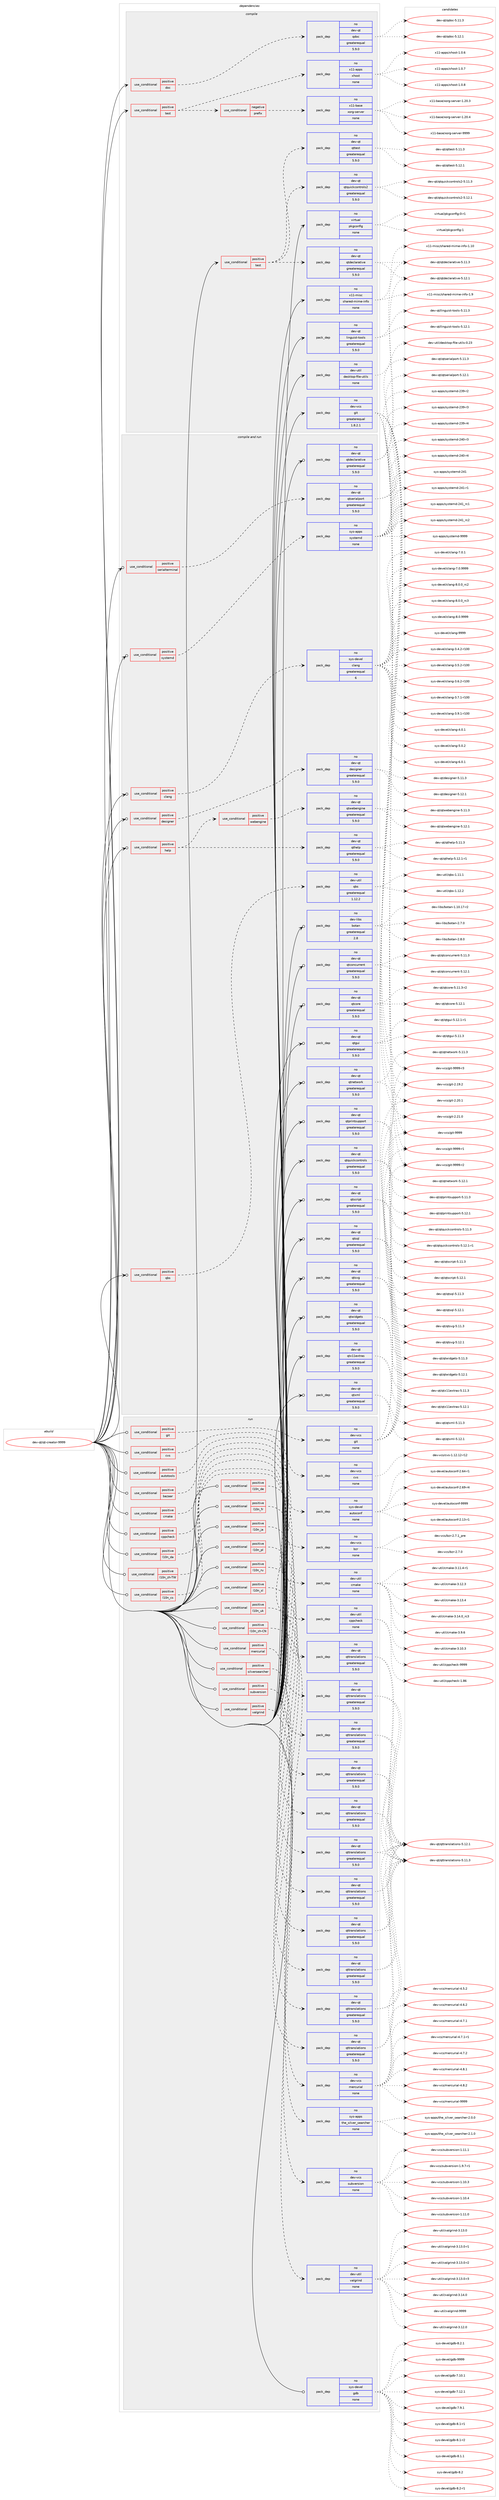 digraph prolog {

# *************
# Graph options
# *************

newrank=true;
concentrate=true;
compound=true;
graph [rankdir=LR,fontname=Helvetica,fontsize=10,ranksep=1.5];#, ranksep=2.5, nodesep=0.2];
edge  [arrowhead=vee];
node  [fontname=Helvetica,fontsize=10];

# **********
# The ebuild
# **********

subgraph cluster_leftcol {
color=gray;
rank=same;
label=<<i>ebuild</i>>;
id [label="dev-qt/qt-creator-9999", color=red, width=4, href="../dev-qt/qt-creator-9999.svg"];
}

# ****************
# The dependencies
# ****************

subgraph cluster_midcol {
color=gray;
label=<<i>dependencies</i>>;
subgraph cluster_compile {
fillcolor="#eeeeee";
style=filled;
label=<<i>compile</i>>;
subgraph cond387462 {
dependency1449859 [label=<<TABLE BORDER="0" CELLBORDER="1" CELLSPACING="0" CELLPADDING="4"><TR><TD ROWSPAN="3" CELLPADDING="10">use_conditional</TD></TR><TR><TD>positive</TD></TR><TR><TD>doc</TD></TR></TABLE>>, shape=none, color=red];
subgraph pack1039024 {
dependency1449860 [label=<<TABLE BORDER="0" CELLBORDER="1" CELLSPACING="0" CELLPADDING="4" WIDTH="220"><TR><TD ROWSPAN="6" CELLPADDING="30">pack_dep</TD></TR><TR><TD WIDTH="110">no</TD></TR><TR><TD>dev-qt</TD></TR><TR><TD>qdoc</TD></TR><TR><TD>greaterequal</TD></TR><TR><TD>5.9.0</TD></TR></TABLE>>, shape=none, color=blue];
}
dependency1449859:e -> dependency1449860:w [weight=20,style="dashed",arrowhead="vee"];
}
id:e -> dependency1449859:w [weight=20,style="solid",arrowhead="vee"];
subgraph cond387463 {
dependency1449861 [label=<<TABLE BORDER="0" CELLBORDER="1" CELLSPACING="0" CELLPADDING="4"><TR><TD ROWSPAN="3" CELLPADDING="10">use_conditional</TD></TR><TR><TD>positive</TD></TR><TR><TD>test</TD></TR></TABLE>>, shape=none, color=red];
subgraph cond387464 {
dependency1449862 [label=<<TABLE BORDER="0" CELLBORDER="1" CELLSPACING="0" CELLPADDING="4"><TR><TD ROWSPAN="3" CELLPADDING="10">use_conditional</TD></TR><TR><TD>negative</TD></TR><TR><TD>prefix</TD></TR></TABLE>>, shape=none, color=red];
subgraph pack1039025 {
dependency1449863 [label=<<TABLE BORDER="0" CELLBORDER="1" CELLSPACING="0" CELLPADDING="4" WIDTH="220"><TR><TD ROWSPAN="6" CELLPADDING="30">pack_dep</TD></TR><TR><TD WIDTH="110">no</TD></TR><TR><TD>x11-base</TD></TR><TR><TD>xorg-server</TD></TR><TR><TD>none</TD></TR><TR><TD></TD></TR></TABLE>>, shape=none, color=blue];
}
dependency1449862:e -> dependency1449863:w [weight=20,style="dashed",arrowhead="vee"];
}
dependency1449861:e -> dependency1449862:w [weight=20,style="dashed",arrowhead="vee"];
subgraph pack1039026 {
dependency1449864 [label=<<TABLE BORDER="0" CELLBORDER="1" CELLSPACING="0" CELLPADDING="4" WIDTH="220"><TR><TD ROWSPAN="6" CELLPADDING="30">pack_dep</TD></TR><TR><TD WIDTH="110">no</TD></TR><TR><TD>x11-apps</TD></TR><TR><TD>xhost</TD></TR><TR><TD>none</TD></TR><TR><TD></TD></TR></TABLE>>, shape=none, color=blue];
}
dependency1449861:e -> dependency1449864:w [weight=20,style="dashed",arrowhead="vee"];
}
id:e -> dependency1449861:w [weight=20,style="solid",arrowhead="vee"];
subgraph cond387465 {
dependency1449865 [label=<<TABLE BORDER="0" CELLBORDER="1" CELLSPACING="0" CELLPADDING="4"><TR><TD ROWSPAN="3" CELLPADDING="10">use_conditional</TD></TR><TR><TD>positive</TD></TR><TR><TD>test</TD></TR></TABLE>>, shape=none, color=red];
subgraph pack1039027 {
dependency1449866 [label=<<TABLE BORDER="0" CELLBORDER="1" CELLSPACING="0" CELLPADDING="4" WIDTH="220"><TR><TD ROWSPAN="6" CELLPADDING="30">pack_dep</TD></TR><TR><TD WIDTH="110">no</TD></TR><TR><TD>dev-qt</TD></TR><TR><TD>qtdeclarative</TD></TR><TR><TD>greaterequal</TD></TR><TR><TD>5.9.0</TD></TR></TABLE>>, shape=none, color=blue];
}
dependency1449865:e -> dependency1449866:w [weight=20,style="dashed",arrowhead="vee"];
subgraph pack1039028 {
dependency1449867 [label=<<TABLE BORDER="0" CELLBORDER="1" CELLSPACING="0" CELLPADDING="4" WIDTH="220"><TR><TD ROWSPAN="6" CELLPADDING="30">pack_dep</TD></TR><TR><TD WIDTH="110">no</TD></TR><TR><TD>dev-qt</TD></TR><TR><TD>qtquickcontrols2</TD></TR><TR><TD>greaterequal</TD></TR><TR><TD>5.9.0</TD></TR></TABLE>>, shape=none, color=blue];
}
dependency1449865:e -> dependency1449867:w [weight=20,style="dashed",arrowhead="vee"];
subgraph pack1039029 {
dependency1449868 [label=<<TABLE BORDER="0" CELLBORDER="1" CELLSPACING="0" CELLPADDING="4" WIDTH="220"><TR><TD ROWSPAN="6" CELLPADDING="30">pack_dep</TD></TR><TR><TD WIDTH="110">no</TD></TR><TR><TD>dev-qt</TD></TR><TR><TD>qttest</TD></TR><TR><TD>greaterequal</TD></TR><TR><TD>5.9.0</TD></TR></TABLE>>, shape=none, color=blue];
}
dependency1449865:e -> dependency1449868:w [weight=20,style="dashed",arrowhead="vee"];
}
id:e -> dependency1449865:w [weight=20,style="solid",arrowhead="vee"];
subgraph pack1039030 {
dependency1449869 [label=<<TABLE BORDER="0" CELLBORDER="1" CELLSPACING="0" CELLPADDING="4" WIDTH="220"><TR><TD ROWSPAN="6" CELLPADDING="30">pack_dep</TD></TR><TR><TD WIDTH="110">no</TD></TR><TR><TD>dev-qt</TD></TR><TR><TD>linguist-tools</TD></TR><TR><TD>greaterequal</TD></TR><TR><TD>5.9.0</TD></TR></TABLE>>, shape=none, color=blue];
}
id:e -> dependency1449869:w [weight=20,style="solid",arrowhead="vee"];
subgraph pack1039031 {
dependency1449870 [label=<<TABLE BORDER="0" CELLBORDER="1" CELLSPACING="0" CELLPADDING="4" WIDTH="220"><TR><TD ROWSPAN="6" CELLPADDING="30">pack_dep</TD></TR><TR><TD WIDTH="110">no</TD></TR><TR><TD>dev-util</TD></TR><TR><TD>desktop-file-utils</TD></TR><TR><TD>none</TD></TR><TR><TD></TD></TR></TABLE>>, shape=none, color=blue];
}
id:e -> dependency1449870:w [weight=20,style="solid",arrowhead="vee"];
subgraph pack1039032 {
dependency1449871 [label=<<TABLE BORDER="0" CELLBORDER="1" CELLSPACING="0" CELLPADDING="4" WIDTH="220"><TR><TD ROWSPAN="6" CELLPADDING="30">pack_dep</TD></TR><TR><TD WIDTH="110">no</TD></TR><TR><TD>dev-vcs</TD></TR><TR><TD>git</TD></TR><TR><TD>greaterequal</TD></TR><TR><TD>1.8.2.1</TD></TR></TABLE>>, shape=none, color=blue];
}
id:e -> dependency1449871:w [weight=20,style="solid",arrowhead="vee"];
subgraph pack1039033 {
dependency1449872 [label=<<TABLE BORDER="0" CELLBORDER="1" CELLSPACING="0" CELLPADDING="4" WIDTH="220"><TR><TD ROWSPAN="6" CELLPADDING="30">pack_dep</TD></TR><TR><TD WIDTH="110">no</TD></TR><TR><TD>virtual</TD></TR><TR><TD>pkgconfig</TD></TR><TR><TD>none</TD></TR><TR><TD></TD></TR></TABLE>>, shape=none, color=blue];
}
id:e -> dependency1449872:w [weight=20,style="solid",arrowhead="vee"];
subgraph pack1039034 {
dependency1449873 [label=<<TABLE BORDER="0" CELLBORDER="1" CELLSPACING="0" CELLPADDING="4" WIDTH="220"><TR><TD ROWSPAN="6" CELLPADDING="30">pack_dep</TD></TR><TR><TD WIDTH="110">no</TD></TR><TR><TD>x11-misc</TD></TR><TR><TD>shared-mime-info</TD></TR><TR><TD>none</TD></TR><TR><TD></TD></TR></TABLE>>, shape=none, color=blue];
}
id:e -> dependency1449873:w [weight=20,style="solid",arrowhead="vee"];
}
subgraph cluster_compileandrun {
fillcolor="#eeeeee";
style=filled;
label=<<i>compile and run</i>>;
subgraph cond387466 {
dependency1449874 [label=<<TABLE BORDER="0" CELLBORDER="1" CELLSPACING="0" CELLPADDING="4"><TR><TD ROWSPAN="3" CELLPADDING="10">use_conditional</TD></TR><TR><TD>positive</TD></TR><TR><TD>clang</TD></TR></TABLE>>, shape=none, color=red];
subgraph pack1039035 {
dependency1449875 [label=<<TABLE BORDER="0" CELLBORDER="1" CELLSPACING="0" CELLPADDING="4" WIDTH="220"><TR><TD ROWSPAN="6" CELLPADDING="30">pack_dep</TD></TR><TR><TD WIDTH="110">no</TD></TR><TR><TD>sys-devel</TD></TR><TR><TD>clang</TD></TR><TR><TD>greaterequal</TD></TR><TR><TD>6</TD></TR></TABLE>>, shape=none, color=blue];
}
dependency1449874:e -> dependency1449875:w [weight=20,style="dashed",arrowhead="vee"];
}
id:e -> dependency1449874:w [weight=20,style="solid",arrowhead="odotvee"];
subgraph cond387467 {
dependency1449876 [label=<<TABLE BORDER="0" CELLBORDER="1" CELLSPACING="0" CELLPADDING="4"><TR><TD ROWSPAN="3" CELLPADDING="10">use_conditional</TD></TR><TR><TD>positive</TD></TR><TR><TD>designer</TD></TR></TABLE>>, shape=none, color=red];
subgraph pack1039036 {
dependency1449877 [label=<<TABLE BORDER="0" CELLBORDER="1" CELLSPACING="0" CELLPADDING="4" WIDTH="220"><TR><TD ROWSPAN="6" CELLPADDING="30">pack_dep</TD></TR><TR><TD WIDTH="110">no</TD></TR><TR><TD>dev-qt</TD></TR><TR><TD>designer</TD></TR><TR><TD>greaterequal</TD></TR><TR><TD>5.9.0</TD></TR></TABLE>>, shape=none, color=blue];
}
dependency1449876:e -> dependency1449877:w [weight=20,style="dashed",arrowhead="vee"];
}
id:e -> dependency1449876:w [weight=20,style="solid",arrowhead="odotvee"];
subgraph cond387468 {
dependency1449878 [label=<<TABLE BORDER="0" CELLBORDER="1" CELLSPACING="0" CELLPADDING="4"><TR><TD ROWSPAN="3" CELLPADDING="10">use_conditional</TD></TR><TR><TD>positive</TD></TR><TR><TD>help</TD></TR></TABLE>>, shape=none, color=red];
subgraph pack1039037 {
dependency1449879 [label=<<TABLE BORDER="0" CELLBORDER="1" CELLSPACING="0" CELLPADDING="4" WIDTH="220"><TR><TD ROWSPAN="6" CELLPADDING="30">pack_dep</TD></TR><TR><TD WIDTH="110">no</TD></TR><TR><TD>dev-qt</TD></TR><TR><TD>qthelp</TD></TR><TR><TD>greaterequal</TD></TR><TR><TD>5.9.0</TD></TR></TABLE>>, shape=none, color=blue];
}
dependency1449878:e -> dependency1449879:w [weight=20,style="dashed",arrowhead="vee"];
subgraph cond387469 {
dependency1449880 [label=<<TABLE BORDER="0" CELLBORDER="1" CELLSPACING="0" CELLPADDING="4"><TR><TD ROWSPAN="3" CELLPADDING="10">use_conditional</TD></TR><TR><TD>positive</TD></TR><TR><TD>webengine</TD></TR></TABLE>>, shape=none, color=red];
subgraph pack1039038 {
dependency1449881 [label=<<TABLE BORDER="0" CELLBORDER="1" CELLSPACING="0" CELLPADDING="4" WIDTH="220"><TR><TD ROWSPAN="6" CELLPADDING="30">pack_dep</TD></TR><TR><TD WIDTH="110">no</TD></TR><TR><TD>dev-qt</TD></TR><TR><TD>qtwebengine</TD></TR><TR><TD>greaterequal</TD></TR><TR><TD>5.9.0</TD></TR></TABLE>>, shape=none, color=blue];
}
dependency1449880:e -> dependency1449881:w [weight=20,style="dashed",arrowhead="vee"];
}
dependency1449878:e -> dependency1449880:w [weight=20,style="dashed",arrowhead="vee"];
}
id:e -> dependency1449878:w [weight=20,style="solid",arrowhead="odotvee"];
subgraph cond387470 {
dependency1449882 [label=<<TABLE BORDER="0" CELLBORDER="1" CELLSPACING="0" CELLPADDING="4"><TR><TD ROWSPAN="3" CELLPADDING="10">use_conditional</TD></TR><TR><TD>positive</TD></TR><TR><TD>qbs</TD></TR></TABLE>>, shape=none, color=red];
subgraph pack1039039 {
dependency1449883 [label=<<TABLE BORDER="0" CELLBORDER="1" CELLSPACING="0" CELLPADDING="4" WIDTH="220"><TR><TD ROWSPAN="6" CELLPADDING="30">pack_dep</TD></TR><TR><TD WIDTH="110">no</TD></TR><TR><TD>dev-util</TD></TR><TR><TD>qbs</TD></TR><TR><TD>greaterequal</TD></TR><TR><TD>1.12.2</TD></TR></TABLE>>, shape=none, color=blue];
}
dependency1449882:e -> dependency1449883:w [weight=20,style="dashed",arrowhead="vee"];
}
id:e -> dependency1449882:w [weight=20,style="solid",arrowhead="odotvee"];
subgraph cond387471 {
dependency1449884 [label=<<TABLE BORDER="0" CELLBORDER="1" CELLSPACING="0" CELLPADDING="4"><TR><TD ROWSPAN="3" CELLPADDING="10">use_conditional</TD></TR><TR><TD>positive</TD></TR><TR><TD>serialterminal</TD></TR></TABLE>>, shape=none, color=red];
subgraph pack1039040 {
dependency1449885 [label=<<TABLE BORDER="0" CELLBORDER="1" CELLSPACING="0" CELLPADDING="4" WIDTH="220"><TR><TD ROWSPAN="6" CELLPADDING="30">pack_dep</TD></TR><TR><TD WIDTH="110">no</TD></TR><TR><TD>dev-qt</TD></TR><TR><TD>qtserialport</TD></TR><TR><TD>greaterequal</TD></TR><TR><TD>5.9.0</TD></TR></TABLE>>, shape=none, color=blue];
}
dependency1449884:e -> dependency1449885:w [weight=20,style="dashed",arrowhead="vee"];
}
id:e -> dependency1449884:w [weight=20,style="solid",arrowhead="odotvee"];
subgraph cond387472 {
dependency1449886 [label=<<TABLE BORDER="0" CELLBORDER="1" CELLSPACING="0" CELLPADDING="4"><TR><TD ROWSPAN="3" CELLPADDING="10">use_conditional</TD></TR><TR><TD>positive</TD></TR><TR><TD>systemd</TD></TR></TABLE>>, shape=none, color=red];
subgraph pack1039041 {
dependency1449887 [label=<<TABLE BORDER="0" CELLBORDER="1" CELLSPACING="0" CELLPADDING="4" WIDTH="220"><TR><TD ROWSPAN="6" CELLPADDING="30">pack_dep</TD></TR><TR><TD WIDTH="110">no</TD></TR><TR><TD>sys-apps</TD></TR><TR><TD>systemd</TD></TR><TR><TD>none</TD></TR><TR><TD></TD></TR></TABLE>>, shape=none, color=blue];
}
dependency1449886:e -> dependency1449887:w [weight=20,style="dashed",arrowhead="vee"];
}
id:e -> dependency1449886:w [weight=20,style="solid",arrowhead="odotvee"];
subgraph pack1039042 {
dependency1449888 [label=<<TABLE BORDER="0" CELLBORDER="1" CELLSPACING="0" CELLPADDING="4" WIDTH="220"><TR><TD ROWSPAN="6" CELLPADDING="30">pack_dep</TD></TR><TR><TD WIDTH="110">no</TD></TR><TR><TD>dev-libs</TD></TR><TR><TD>botan</TD></TR><TR><TD>greaterequal</TD></TR><TR><TD>2.8</TD></TR></TABLE>>, shape=none, color=blue];
}
id:e -> dependency1449888:w [weight=20,style="solid",arrowhead="odotvee"];
subgraph pack1039043 {
dependency1449889 [label=<<TABLE BORDER="0" CELLBORDER="1" CELLSPACING="0" CELLPADDING="4" WIDTH="220"><TR><TD ROWSPAN="6" CELLPADDING="30">pack_dep</TD></TR><TR><TD WIDTH="110">no</TD></TR><TR><TD>dev-qt</TD></TR><TR><TD>qtconcurrent</TD></TR><TR><TD>greaterequal</TD></TR><TR><TD>5.9.0</TD></TR></TABLE>>, shape=none, color=blue];
}
id:e -> dependency1449889:w [weight=20,style="solid",arrowhead="odotvee"];
subgraph pack1039044 {
dependency1449890 [label=<<TABLE BORDER="0" CELLBORDER="1" CELLSPACING="0" CELLPADDING="4" WIDTH="220"><TR><TD ROWSPAN="6" CELLPADDING="30">pack_dep</TD></TR><TR><TD WIDTH="110">no</TD></TR><TR><TD>dev-qt</TD></TR><TR><TD>qtcore</TD></TR><TR><TD>greaterequal</TD></TR><TR><TD>5.9.0</TD></TR></TABLE>>, shape=none, color=blue];
}
id:e -> dependency1449890:w [weight=20,style="solid",arrowhead="odotvee"];
subgraph pack1039045 {
dependency1449891 [label=<<TABLE BORDER="0" CELLBORDER="1" CELLSPACING="0" CELLPADDING="4" WIDTH="220"><TR><TD ROWSPAN="6" CELLPADDING="30">pack_dep</TD></TR><TR><TD WIDTH="110">no</TD></TR><TR><TD>dev-qt</TD></TR><TR><TD>qtdeclarative</TD></TR><TR><TD>greaterequal</TD></TR><TR><TD>5.9.0</TD></TR></TABLE>>, shape=none, color=blue];
}
id:e -> dependency1449891:w [weight=20,style="solid",arrowhead="odotvee"];
subgraph pack1039046 {
dependency1449892 [label=<<TABLE BORDER="0" CELLBORDER="1" CELLSPACING="0" CELLPADDING="4" WIDTH="220"><TR><TD ROWSPAN="6" CELLPADDING="30">pack_dep</TD></TR><TR><TD WIDTH="110">no</TD></TR><TR><TD>dev-qt</TD></TR><TR><TD>qtgui</TD></TR><TR><TD>greaterequal</TD></TR><TR><TD>5.9.0</TD></TR></TABLE>>, shape=none, color=blue];
}
id:e -> dependency1449892:w [weight=20,style="solid",arrowhead="odotvee"];
subgraph pack1039047 {
dependency1449893 [label=<<TABLE BORDER="0" CELLBORDER="1" CELLSPACING="0" CELLPADDING="4" WIDTH="220"><TR><TD ROWSPAN="6" CELLPADDING="30">pack_dep</TD></TR><TR><TD WIDTH="110">no</TD></TR><TR><TD>dev-qt</TD></TR><TR><TD>qtnetwork</TD></TR><TR><TD>greaterequal</TD></TR><TR><TD>5.9.0</TD></TR></TABLE>>, shape=none, color=blue];
}
id:e -> dependency1449893:w [weight=20,style="solid",arrowhead="odotvee"];
subgraph pack1039048 {
dependency1449894 [label=<<TABLE BORDER="0" CELLBORDER="1" CELLSPACING="0" CELLPADDING="4" WIDTH="220"><TR><TD ROWSPAN="6" CELLPADDING="30">pack_dep</TD></TR><TR><TD WIDTH="110">no</TD></TR><TR><TD>dev-qt</TD></TR><TR><TD>qtprintsupport</TD></TR><TR><TD>greaterequal</TD></TR><TR><TD>5.9.0</TD></TR></TABLE>>, shape=none, color=blue];
}
id:e -> dependency1449894:w [weight=20,style="solid",arrowhead="odotvee"];
subgraph pack1039049 {
dependency1449895 [label=<<TABLE BORDER="0" CELLBORDER="1" CELLSPACING="0" CELLPADDING="4" WIDTH="220"><TR><TD ROWSPAN="6" CELLPADDING="30">pack_dep</TD></TR><TR><TD WIDTH="110">no</TD></TR><TR><TD>dev-qt</TD></TR><TR><TD>qtquickcontrols</TD></TR><TR><TD>greaterequal</TD></TR><TR><TD>5.9.0</TD></TR></TABLE>>, shape=none, color=blue];
}
id:e -> dependency1449895:w [weight=20,style="solid",arrowhead="odotvee"];
subgraph pack1039050 {
dependency1449896 [label=<<TABLE BORDER="0" CELLBORDER="1" CELLSPACING="0" CELLPADDING="4" WIDTH="220"><TR><TD ROWSPAN="6" CELLPADDING="30">pack_dep</TD></TR><TR><TD WIDTH="110">no</TD></TR><TR><TD>dev-qt</TD></TR><TR><TD>qtscript</TD></TR><TR><TD>greaterequal</TD></TR><TR><TD>5.9.0</TD></TR></TABLE>>, shape=none, color=blue];
}
id:e -> dependency1449896:w [weight=20,style="solid",arrowhead="odotvee"];
subgraph pack1039051 {
dependency1449897 [label=<<TABLE BORDER="0" CELLBORDER="1" CELLSPACING="0" CELLPADDING="4" WIDTH="220"><TR><TD ROWSPAN="6" CELLPADDING="30">pack_dep</TD></TR><TR><TD WIDTH="110">no</TD></TR><TR><TD>dev-qt</TD></TR><TR><TD>qtsql</TD></TR><TR><TD>greaterequal</TD></TR><TR><TD>5.9.0</TD></TR></TABLE>>, shape=none, color=blue];
}
id:e -> dependency1449897:w [weight=20,style="solid",arrowhead="odotvee"];
subgraph pack1039052 {
dependency1449898 [label=<<TABLE BORDER="0" CELLBORDER="1" CELLSPACING="0" CELLPADDING="4" WIDTH="220"><TR><TD ROWSPAN="6" CELLPADDING="30">pack_dep</TD></TR><TR><TD WIDTH="110">no</TD></TR><TR><TD>dev-qt</TD></TR><TR><TD>qtsvg</TD></TR><TR><TD>greaterequal</TD></TR><TR><TD>5.9.0</TD></TR></TABLE>>, shape=none, color=blue];
}
id:e -> dependency1449898:w [weight=20,style="solid",arrowhead="odotvee"];
subgraph pack1039053 {
dependency1449899 [label=<<TABLE BORDER="0" CELLBORDER="1" CELLSPACING="0" CELLPADDING="4" WIDTH="220"><TR><TD ROWSPAN="6" CELLPADDING="30">pack_dep</TD></TR><TR><TD WIDTH="110">no</TD></TR><TR><TD>dev-qt</TD></TR><TR><TD>qtwidgets</TD></TR><TR><TD>greaterequal</TD></TR><TR><TD>5.9.0</TD></TR></TABLE>>, shape=none, color=blue];
}
id:e -> dependency1449899:w [weight=20,style="solid",arrowhead="odotvee"];
subgraph pack1039054 {
dependency1449900 [label=<<TABLE BORDER="0" CELLBORDER="1" CELLSPACING="0" CELLPADDING="4" WIDTH="220"><TR><TD ROWSPAN="6" CELLPADDING="30">pack_dep</TD></TR><TR><TD WIDTH="110">no</TD></TR><TR><TD>dev-qt</TD></TR><TR><TD>qtx11extras</TD></TR><TR><TD>greaterequal</TD></TR><TR><TD>5.9.0</TD></TR></TABLE>>, shape=none, color=blue];
}
id:e -> dependency1449900:w [weight=20,style="solid",arrowhead="odotvee"];
subgraph pack1039055 {
dependency1449901 [label=<<TABLE BORDER="0" CELLBORDER="1" CELLSPACING="0" CELLPADDING="4" WIDTH="220"><TR><TD ROWSPAN="6" CELLPADDING="30">pack_dep</TD></TR><TR><TD WIDTH="110">no</TD></TR><TR><TD>dev-qt</TD></TR><TR><TD>qtxml</TD></TR><TR><TD>greaterequal</TD></TR><TR><TD>5.9.0</TD></TR></TABLE>>, shape=none, color=blue];
}
id:e -> dependency1449901:w [weight=20,style="solid",arrowhead="odotvee"];
}
subgraph cluster_run {
fillcolor="#eeeeee";
style=filled;
label=<<i>run</i>>;
subgraph cond387473 {
dependency1449902 [label=<<TABLE BORDER="0" CELLBORDER="1" CELLSPACING="0" CELLPADDING="4"><TR><TD ROWSPAN="3" CELLPADDING="10">use_conditional</TD></TR><TR><TD>positive</TD></TR><TR><TD>autotools</TD></TR></TABLE>>, shape=none, color=red];
subgraph pack1039056 {
dependency1449903 [label=<<TABLE BORDER="0" CELLBORDER="1" CELLSPACING="0" CELLPADDING="4" WIDTH="220"><TR><TD ROWSPAN="6" CELLPADDING="30">pack_dep</TD></TR><TR><TD WIDTH="110">no</TD></TR><TR><TD>sys-devel</TD></TR><TR><TD>autoconf</TD></TR><TR><TD>none</TD></TR><TR><TD></TD></TR></TABLE>>, shape=none, color=blue];
}
dependency1449902:e -> dependency1449903:w [weight=20,style="dashed",arrowhead="vee"];
}
id:e -> dependency1449902:w [weight=20,style="solid",arrowhead="odot"];
subgraph cond387474 {
dependency1449904 [label=<<TABLE BORDER="0" CELLBORDER="1" CELLSPACING="0" CELLPADDING="4"><TR><TD ROWSPAN="3" CELLPADDING="10">use_conditional</TD></TR><TR><TD>positive</TD></TR><TR><TD>bazaar</TD></TR></TABLE>>, shape=none, color=red];
subgraph pack1039057 {
dependency1449905 [label=<<TABLE BORDER="0" CELLBORDER="1" CELLSPACING="0" CELLPADDING="4" WIDTH="220"><TR><TD ROWSPAN="6" CELLPADDING="30">pack_dep</TD></TR><TR><TD WIDTH="110">no</TD></TR><TR><TD>dev-vcs</TD></TR><TR><TD>bzr</TD></TR><TR><TD>none</TD></TR><TR><TD></TD></TR></TABLE>>, shape=none, color=blue];
}
dependency1449904:e -> dependency1449905:w [weight=20,style="dashed",arrowhead="vee"];
}
id:e -> dependency1449904:w [weight=20,style="solid",arrowhead="odot"];
subgraph cond387475 {
dependency1449906 [label=<<TABLE BORDER="0" CELLBORDER="1" CELLSPACING="0" CELLPADDING="4"><TR><TD ROWSPAN="3" CELLPADDING="10">use_conditional</TD></TR><TR><TD>positive</TD></TR><TR><TD>cmake</TD></TR></TABLE>>, shape=none, color=red];
subgraph pack1039058 {
dependency1449907 [label=<<TABLE BORDER="0" CELLBORDER="1" CELLSPACING="0" CELLPADDING="4" WIDTH="220"><TR><TD ROWSPAN="6" CELLPADDING="30">pack_dep</TD></TR><TR><TD WIDTH="110">no</TD></TR><TR><TD>dev-util</TD></TR><TR><TD>cmake</TD></TR><TR><TD>none</TD></TR><TR><TD></TD></TR></TABLE>>, shape=none, color=blue];
}
dependency1449906:e -> dependency1449907:w [weight=20,style="dashed",arrowhead="vee"];
}
id:e -> dependency1449906:w [weight=20,style="solid",arrowhead="odot"];
subgraph cond387476 {
dependency1449908 [label=<<TABLE BORDER="0" CELLBORDER="1" CELLSPACING="0" CELLPADDING="4"><TR><TD ROWSPAN="3" CELLPADDING="10">use_conditional</TD></TR><TR><TD>positive</TD></TR><TR><TD>cppcheck</TD></TR></TABLE>>, shape=none, color=red];
subgraph pack1039059 {
dependency1449909 [label=<<TABLE BORDER="0" CELLBORDER="1" CELLSPACING="0" CELLPADDING="4" WIDTH="220"><TR><TD ROWSPAN="6" CELLPADDING="30">pack_dep</TD></TR><TR><TD WIDTH="110">no</TD></TR><TR><TD>dev-util</TD></TR><TR><TD>cppcheck</TD></TR><TR><TD>none</TD></TR><TR><TD></TD></TR></TABLE>>, shape=none, color=blue];
}
dependency1449908:e -> dependency1449909:w [weight=20,style="dashed",arrowhead="vee"];
}
id:e -> dependency1449908:w [weight=20,style="solid",arrowhead="odot"];
subgraph cond387477 {
dependency1449910 [label=<<TABLE BORDER="0" CELLBORDER="1" CELLSPACING="0" CELLPADDING="4"><TR><TD ROWSPAN="3" CELLPADDING="10">use_conditional</TD></TR><TR><TD>positive</TD></TR><TR><TD>cvs</TD></TR></TABLE>>, shape=none, color=red];
subgraph pack1039060 {
dependency1449911 [label=<<TABLE BORDER="0" CELLBORDER="1" CELLSPACING="0" CELLPADDING="4" WIDTH="220"><TR><TD ROWSPAN="6" CELLPADDING="30">pack_dep</TD></TR><TR><TD WIDTH="110">no</TD></TR><TR><TD>dev-vcs</TD></TR><TR><TD>cvs</TD></TR><TR><TD>none</TD></TR><TR><TD></TD></TR></TABLE>>, shape=none, color=blue];
}
dependency1449910:e -> dependency1449911:w [weight=20,style="dashed",arrowhead="vee"];
}
id:e -> dependency1449910:w [weight=20,style="solid",arrowhead="odot"];
subgraph cond387478 {
dependency1449912 [label=<<TABLE BORDER="0" CELLBORDER="1" CELLSPACING="0" CELLPADDING="4"><TR><TD ROWSPAN="3" CELLPADDING="10">use_conditional</TD></TR><TR><TD>positive</TD></TR><TR><TD>git</TD></TR></TABLE>>, shape=none, color=red];
subgraph pack1039061 {
dependency1449913 [label=<<TABLE BORDER="0" CELLBORDER="1" CELLSPACING="0" CELLPADDING="4" WIDTH="220"><TR><TD ROWSPAN="6" CELLPADDING="30">pack_dep</TD></TR><TR><TD WIDTH="110">no</TD></TR><TR><TD>dev-vcs</TD></TR><TR><TD>git</TD></TR><TR><TD>none</TD></TR><TR><TD></TD></TR></TABLE>>, shape=none, color=blue];
}
dependency1449912:e -> dependency1449913:w [weight=20,style="dashed",arrowhead="vee"];
}
id:e -> dependency1449912:w [weight=20,style="solid",arrowhead="odot"];
subgraph cond387479 {
dependency1449914 [label=<<TABLE BORDER="0" CELLBORDER="1" CELLSPACING="0" CELLPADDING="4"><TR><TD ROWSPAN="3" CELLPADDING="10">use_conditional</TD></TR><TR><TD>positive</TD></TR><TR><TD>l10n_cs</TD></TR></TABLE>>, shape=none, color=red];
subgraph pack1039062 {
dependency1449915 [label=<<TABLE BORDER="0" CELLBORDER="1" CELLSPACING="0" CELLPADDING="4" WIDTH="220"><TR><TD ROWSPAN="6" CELLPADDING="30">pack_dep</TD></TR><TR><TD WIDTH="110">no</TD></TR><TR><TD>dev-qt</TD></TR><TR><TD>qttranslations</TD></TR><TR><TD>greaterequal</TD></TR><TR><TD>5.9.0</TD></TR></TABLE>>, shape=none, color=blue];
}
dependency1449914:e -> dependency1449915:w [weight=20,style="dashed",arrowhead="vee"];
}
id:e -> dependency1449914:w [weight=20,style="solid",arrowhead="odot"];
subgraph cond387480 {
dependency1449916 [label=<<TABLE BORDER="0" CELLBORDER="1" CELLSPACING="0" CELLPADDING="4"><TR><TD ROWSPAN="3" CELLPADDING="10">use_conditional</TD></TR><TR><TD>positive</TD></TR><TR><TD>l10n_da</TD></TR></TABLE>>, shape=none, color=red];
subgraph pack1039063 {
dependency1449917 [label=<<TABLE BORDER="0" CELLBORDER="1" CELLSPACING="0" CELLPADDING="4" WIDTH="220"><TR><TD ROWSPAN="6" CELLPADDING="30">pack_dep</TD></TR><TR><TD WIDTH="110">no</TD></TR><TR><TD>dev-qt</TD></TR><TR><TD>qttranslations</TD></TR><TR><TD>greaterequal</TD></TR><TR><TD>5.9.0</TD></TR></TABLE>>, shape=none, color=blue];
}
dependency1449916:e -> dependency1449917:w [weight=20,style="dashed",arrowhead="vee"];
}
id:e -> dependency1449916:w [weight=20,style="solid",arrowhead="odot"];
subgraph cond387481 {
dependency1449918 [label=<<TABLE BORDER="0" CELLBORDER="1" CELLSPACING="0" CELLPADDING="4"><TR><TD ROWSPAN="3" CELLPADDING="10">use_conditional</TD></TR><TR><TD>positive</TD></TR><TR><TD>l10n_de</TD></TR></TABLE>>, shape=none, color=red];
subgraph pack1039064 {
dependency1449919 [label=<<TABLE BORDER="0" CELLBORDER="1" CELLSPACING="0" CELLPADDING="4" WIDTH="220"><TR><TD ROWSPAN="6" CELLPADDING="30">pack_dep</TD></TR><TR><TD WIDTH="110">no</TD></TR><TR><TD>dev-qt</TD></TR><TR><TD>qttranslations</TD></TR><TR><TD>greaterequal</TD></TR><TR><TD>5.9.0</TD></TR></TABLE>>, shape=none, color=blue];
}
dependency1449918:e -> dependency1449919:w [weight=20,style="dashed",arrowhead="vee"];
}
id:e -> dependency1449918:w [weight=20,style="solid",arrowhead="odot"];
subgraph cond387482 {
dependency1449920 [label=<<TABLE BORDER="0" CELLBORDER="1" CELLSPACING="0" CELLPADDING="4"><TR><TD ROWSPAN="3" CELLPADDING="10">use_conditional</TD></TR><TR><TD>positive</TD></TR><TR><TD>l10n_fr</TD></TR></TABLE>>, shape=none, color=red];
subgraph pack1039065 {
dependency1449921 [label=<<TABLE BORDER="0" CELLBORDER="1" CELLSPACING="0" CELLPADDING="4" WIDTH="220"><TR><TD ROWSPAN="6" CELLPADDING="30">pack_dep</TD></TR><TR><TD WIDTH="110">no</TD></TR><TR><TD>dev-qt</TD></TR><TR><TD>qttranslations</TD></TR><TR><TD>greaterequal</TD></TR><TR><TD>5.9.0</TD></TR></TABLE>>, shape=none, color=blue];
}
dependency1449920:e -> dependency1449921:w [weight=20,style="dashed",arrowhead="vee"];
}
id:e -> dependency1449920:w [weight=20,style="solid",arrowhead="odot"];
subgraph cond387483 {
dependency1449922 [label=<<TABLE BORDER="0" CELLBORDER="1" CELLSPACING="0" CELLPADDING="4"><TR><TD ROWSPAN="3" CELLPADDING="10">use_conditional</TD></TR><TR><TD>positive</TD></TR><TR><TD>l10n_ja</TD></TR></TABLE>>, shape=none, color=red];
subgraph pack1039066 {
dependency1449923 [label=<<TABLE BORDER="0" CELLBORDER="1" CELLSPACING="0" CELLPADDING="4" WIDTH="220"><TR><TD ROWSPAN="6" CELLPADDING="30">pack_dep</TD></TR><TR><TD WIDTH="110">no</TD></TR><TR><TD>dev-qt</TD></TR><TR><TD>qttranslations</TD></TR><TR><TD>greaterequal</TD></TR><TR><TD>5.9.0</TD></TR></TABLE>>, shape=none, color=blue];
}
dependency1449922:e -> dependency1449923:w [weight=20,style="dashed",arrowhead="vee"];
}
id:e -> dependency1449922:w [weight=20,style="solid",arrowhead="odot"];
subgraph cond387484 {
dependency1449924 [label=<<TABLE BORDER="0" CELLBORDER="1" CELLSPACING="0" CELLPADDING="4"><TR><TD ROWSPAN="3" CELLPADDING="10">use_conditional</TD></TR><TR><TD>positive</TD></TR><TR><TD>l10n_pl</TD></TR></TABLE>>, shape=none, color=red];
subgraph pack1039067 {
dependency1449925 [label=<<TABLE BORDER="0" CELLBORDER="1" CELLSPACING="0" CELLPADDING="4" WIDTH="220"><TR><TD ROWSPAN="6" CELLPADDING="30">pack_dep</TD></TR><TR><TD WIDTH="110">no</TD></TR><TR><TD>dev-qt</TD></TR><TR><TD>qttranslations</TD></TR><TR><TD>greaterequal</TD></TR><TR><TD>5.9.0</TD></TR></TABLE>>, shape=none, color=blue];
}
dependency1449924:e -> dependency1449925:w [weight=20,style="dashed",arrowhead="vee"];
}
id:e -> dependency1449924:w [weight=20,style="solid",arrowhead="odot"];
subgraph cond387485 {
dependency1449926 [label=<<TABLE BORDER="0" CELLBORDER="1" CELLSPACING="0" CELLPADDING="4"><TR><TD ROWSPAN="3" CELLPADDING="10">use_conditional</TD></TR><TR><TD>positive</TD></TR><TR><TD>l10n_ru</TD></TR></TABLE>>, shape=none, color=red];
subgraph pack1039068 {
dependency1449927 [label=<<TABLE BORDER="0" CELLBORDER="1" CELLSPACING="0" CELLPADDING="4" WIDTH="220"><TR><TD ROWSPAN="6" CELLPADDING="30">pack_dep</TD></TR><TR><TD WIDTH="110">no</TD></TR><TR><TD>dev-qt</TD></TR><TR><TD>qttranslations</TD></TR><TR><TD>greaterequal</TD></TR><TR><TD>5.9.0</TD></TR></TABLE>>, shape=none, color=blue];
}
dependency1449926:e -> dependency1449927:w [weight=20,style="dashed",arrowhead="vee"];
}
id:e -> dependency1449926:w [weight=20,style="solid",arrowhead="odot"];
subgraph cond387486 {
dependency1449928 [label=<<TABLE BORDER="0" CELLBORDER="1" CELLSPACING="0" CELLPADDING="4"><TR><TD ROWSPAN="3" CELLPADDING="10">use_conditional</TD></TR><TR><TD>positive</TD></TR><TR><TD>l10n_sl</TD></TR></TABLE>>, shape=none, color=red];
subgraph pack1039069 {
dependency1449929 [label=<<TABLE BORDER="0" CELLBORDER="1" CELLSPACING="0" CELLPADDING="4" WIDTH="220"><TR><TD ROWSPAN="6" CELLPADDING="30">pack_dep</TD></TR><TR><TD WIDTH="110">no</TD></TR><TR><TD>dev-qt</TD></TR><TR><TD>qttranslations</TD></TR><TR><TD>greaterequal</TD></TR><TR><TD>5.9.0</TD></TR></TABLE>>, shape=none, color=blue];
}
dependency1449928:e -> dependency1449929:w [weight=20,style="dashed",arrowhead="vee"];
}
id:e -> dependency1449928:w [weight=20,style="solid",arrowhead="odot"];
subgraph cond387487 {
dependency1449930 [label=<<TABLE BORDER="0" CELLBORDER="1" CELLSPACING="0" CELLPADDING="4"><TR><TD ROWSPAN="3" CELLPADDING="10">use_conditional</TD></TR><TR><TD>positive</TD></TR><TR><TD>l10n_uk</TD></TR></TABLE>>, shape=none, color=red];
subgraph pack1039070 {
dependency1449931 [label=<<TABLE BORDER="0" CELLBORDER="1" CELLSPACING="0" CELLPADDING="4" WIDTH="220"><TR><TD ROWSPAN="6" CELLPADDING="30">pack_dep</TD></TR><TR><TD WIDTH="110">no</TD></TR><TR><TD>dev-qt</TD></TR><TR><TD>qttranslations</TD></TR><TR><TD>greaterequal</TD></TR><TR><TD>5.9.0</TD></TR></TABLE>>, shape=none, color=blue];
}
dependency1449930:e -> dependency1449931:w [weight=20,style="dashed",arrowhead="vee"];
}
id:e -> dependency1449930:w [weight=20,style="solid",arrowhead="odot"];
subgraph cond387488 {
dependency1449932 [label=<<TABLE BORDER="0" CELLBORDER="1" CELLSPACING="0" CELLPADDING="4"><TR><TD ROWSPAN="3" CELLPADDING="10">use_conditional</TD></TR><TR><TD>positive</TD></TR><TR><TD>l10n_zh-CN</TD></TR></TABLE>>, shape=none, color=red];
subgraph pack1039071 {
dependency1449933 [label=<<TABLE BORDER="0" CELLBORDER="1" CELLSPACING="0" CELLPADDING="4" WIDTH="220"><TR><TD ROWSPAN="6" CELLPADDING="30">pack_dep</TD></TR><TR><TD WIDTH="110">no</TD></TR><TR><TD>dev-qt</TD></TR><TR><TD>qttranslations</TD></TR><TR><TD>greaterequal</TD></TR><TR><TD>5.9.0</TD></TR></TABLE>>, shape=none, color=blue];
}
dependency1449932:e -> dependency1449933:w [weight=20,style="dashed",arrowhead="vee"];
}
id:e -> dependency1449932:w [weight=20,style="solid",arrowhead="odot"];
subgraph cond387489 {
dependency1449934 [label=<<TABLE BORDER="0" CELLBORDER="1" CELLSPACING="0" CELLPADDING="4"><TR><TD ROWSPAN="3" CELLPADDING="10">use_conditional</TD></TR><TR><TD>positive</TD></TR><TR><TD>l10n_zh-TW</TD></TR></TABLE>>, shape=none, color=red];
subgraph pack1039072 {
dependency1449935 [label=<<TABLE BORDER="0" CELLBORDER="1" CELLSPACING="0" CELLPADDING="4" WIDTH="220"><TR><TD ROWSPAN="6" CELLPADDING="30">pack_dep</TD></TR><TR><TD WIDTH="110">no</TD></TR><TR><TD>dev-qt</TD></TR><TR><TD>qttranslations</TD></TR><TR><TD>greaterequal</TD></TR><TR><TD>5.9.0</TD></TR></TABLE>>, shape=none, color=blue];
}
dependency1449934:e -> dependency1449935:w [weight=20,style="dashed",arrowhead="vee"];
}
id:e -> dependency1449934:w [weight=20,style="solid",arrowhead="odot"];
subgraph cond387490 {
dependency1449936 [label=<<TABLE BORDER="0" CELLBORDER="1" CELLSPACING="0" CELLPADDING="4"><TR><TD ROWSPAN="3" CELLPADDING="10">use_conditional</TD></TR><TR><TD>positive</TD></TR><TR><TD>mercurial</TD></TR></TABLE>>, shape=none, color=red];
subgraph pack1039073 {
dependency1449937 [label=<<TABLE BORDER="0" CELLBORDER="1" CELLSPACING="0" CELLPADDING="4" WIDTH="220"><TR><TD ROWSPAN="6" CELLPADDING="30">pack_dep</TD></TR><TR><TD WIDTH="110">no</TD></TR><TR><TD>dev-vcs</TD></TR><TR><TD>mercurial</TD></TR><TR><TD>none</TD></TR><TR><TD></TD></TR></TABLE>>, shape=none, color=blue];
}
dependency1449936:e -> dependency1449937:w [weight=20,style="dashed",arrowhead="vee"];
}
id:e -> dependency1449936:w [weight=20,style="solid",arrowhead="odot"];
subgraph cond387491 {
dependency1449938 [label=<<TABLE BORDER="0" CELLBORDER="1" CELLSPACING="0" CELLPADDING="4"><TR><TD ROWSPAN="3" CELLPADDING="10">use_conditional</TD></TR><TR><TD>positive</TD></TR><TR><TD>silversearcher</TD></TR></TABLE>>, shape=none, color=red];
subgraph pack1039074 {
dependency1449939 [label=<<TABLE BORDER="0" CELLBORDER="1" CELLSPACING="0" CELLPADDING="4" WIDTH="220"><TR><TD ROWSPAN="6" CELLPADDING="30">pack_dep</TD></TR><TR><TD WIDTH="110">no</TD></TR><TR><TD>sys-apps</TD></TR><TR><TD>the_silver_searcher</TD></TR><TR><TD>none</TD></TR><TR><TD></TD></TR></TABLE>>, shape=none, color=blue];
}
dependency1449938:e -> dependency1449939:w [weight=20,style="dashed",arrowhead="vee"];
}
id:e -> dependency1449938:w [weight=20,style="solid",arrowhead="odot"];
subgraph cond387492 {
dependency1449940 [label=<<TABLE BORDER="0" CELLBORDER="1" CELLSPACING="0" CELLPADDING="4"><TR><TD ROWSPAN="3" CELLPADDING="10">use_conditional</TD></TR><TR><TD>positive</TD></TR><TR><TD>subversion</TD></TR></TABLE>>, shape=none, color=red];
subgraph pack1039075 {
dependency1449941 [label=<<TABLE BORDER="0" CELLBORDER="1" CELLSPACING="0" CELLPADDING="4" WIDTH="220"><TR><TD ROWSPAN="6" CELLPADDING="30">pack_dep</TD></TR><TR><TD WIDTH="110">no</TD></TR><TR><TD>dev-vcs</TD></TR><TR><TD>subversion</TD></TR><TR><TD>none</TD></TR><TR><TD></TD></TR></TABLE>>, shape=none, color=blue];
}
dependency1449940:e -> dependency1449941:w [weight=20,style="dashed",arrowhead="vee"];
}
id:e -> dependency1449940:w [weight=20,style="solid",arrowhead="odot"];
subgraph cond387493 {
dependency1449942 [label=<<TABLE BORDER="0" CELLBORDER="1" CELLSPACING="0" CELLPADDING="4"><TR><TD ROWSPAN="3" CELLPADDING="10">use_conditional</TD></TR><TR><TD>positive</TD></TR><TR><TD>valgrind</TD></TR></TABLE>>, shape=none, color=red];
subgraph pack1039076 {
dependency1449943 [label=<<TABLE BORDER="0" CELLBORDER="1" CELLSPACING="0" CELLPADDING="4" WIDTH="220"><TR><TD ROWSPAN="6" CELLPADDING="30">pack_dep</TD></TR><TR><TD WIDTH="110">no</TD></TR><TR><TD>dev-util</TD></TR><TR><TD>valgrind</TD></TR><TR><TD>none</TD></TR><TR><TD></TD></TR></TABLE>>, shape=none, color=blue];
}
dependency1449942:e -> dependency1449943:w [weight=20,style="dashed",arrowhead="vee"];
}
id:e -> dependency1449942:w [weight=20,style="solid",arrowhead="odot"];
subgraph pack1039077 {
dependency1449944 [label=<<TABLE BORDER="0" CELLBORDER="1" CELLSPACING="0" CELLPADDING="4" WIDTH="220"><TR><TD ROWSPAN="6" CELLPADDING="30">pack_dep</TD></TR><TR><TD WIDTH="110">no</TD></TR><TR><TD>sys-devel</TD></TR><TR><TD>gdb</TD></TR><TR><TD>none</TD></TR><TR><TD></TD></TR></TABLE>>, shape=none, color=blue];
}
id:e -> dependency1449944:w [weight=20,style="solid",arrowhead="odot"];
}
}

# **************
# The candidates
# **************

subgraph cluster_choices {
rank=same;
color=gray;
label=<<i>candidates</i>>;

subgraph choice1039024 {
color=black;
nodesep=1;
choice10010111845113116471131001119945534649494651 [label="dev-qt/qdoc-5.11.3", color=red, width=4,href="../dev-qt/qdoc-5.11.3.svg"];
choice10010111845113116471131001119945534649504649 [label="dev-qt/qdoc-5.12.1", color=red, width=4,href="../dev-qt/qdoc-5.12.1.svg"];
dependency1449860:e -> choice10010111845113116471131001119945534649494651:w [style=dotted,weight="100"];
dependency1449860:e -> choice10010111845113116471131001119945534649504649:w [style=dotted,weight="100"];
}
subgraph choice1039025 {
color=black;
nodesep=1;
choice1204949459897115101471201111141034511510111411810111445494650484651 [label="x11-base/xorg-server-1.20.3", color=red, width=4,href="../x11-base/xorg-server-1.20.3.svg"];
choice1204949459897115101471201111141034511510111411810111445494650484652 [label="x11-base/xorg-server-1.20.4", color=red, width=4,href="../x11-base/xorg-server-1.20.4.svg"];
choice120494945989711510147120111114103451151011141181011144557575757 [label="x11-base/xorg-server-9999", color=red, width=4,href="../x11-base/xorg-server-9999.svg"];
dependency1449863:e -> choice1204949459897115101471201111141034511510111411810111445494650484651:w [style=dotted,weight="100"];
dependency1449863:e -> choice1204949459897115101471201111141034511510111411810111445494650484652:w [style=dotted,weight="100"];
dependency1449863:e -> choice120494945989711510147120111114103451151011141181011144557575757:w [style=dotted,weight="100"];
}
subgraph choice1039026 {
color=black;
nodesep=1;
choice1204949459711211211547120104111115116454946484654 [label="x11-apps/xhost-1.0.6", color=red, width=4,href="../x11-apps/xhost-1.0.6.svg"];
choice1204949459711211211547120104111115116454946484655 [label="x11-apps/xhost-1.0.7", color=red, width=4,href="../x11-apps/xhost-1.0.7.svg"];
choice1204949459711211211547120104111115116454946484656 [label="x11-apps/xhost-1.0.8", color=red, width=4,href="../x11-apps/xhost-1.0.8.svg"];
dependency1449864:e -> choice1204949459711211211547120104111115116454946484654:w [style=dotted,weight="100"];
dependency1449864:e -> choice1204949459711211211547120104111115116454946484655:w [style=dotted,weight="100"];
dependency1449864:e -> choice1204949459711211211547120104111115116454946484656:w [style=dotted,weight="100"];
}
subgraph choice1039027 {
color=black;
nodesep=1;
choice100101118451131164711311610010199108971149711610511810145534649494651 [label="dev-qt/qtdeclarative-5.11.3", color=red, width=4,href="../dev-qt/qtdeclarative-5.11.3.svg"];
choice100101118451131164711311610010199108971149711610511810145534649504649 [label="dev-qt/qtdeclarative-5.12.1", color=red, width=4,href="../dev-qt/qtdeclarative-5.12.1.svg"];
dependency1449866:e -> choice100101118451131164711311610010199108971149711610511810145534649494651:w [style=dotted,weight="100"];
dependency1449866:e -> choice100101118451131164711311610010199108971149711610511810145534649504649:w [style=dotted,weight="100"];
}
subgraph choice1039028 {
color=black;
nodesep=1;
choice100101118451131164711311611311710599107991111101161141111081155045534649494651 [label="dev-qt/qtquickcontrols2-5.11.3", color=red, width=4,href="../dev-qt/qtquickcontrols2-5.11.3.svg"];
choice100101118451131164711311611311710599107991111101161141111081155045534649504649 [label="dev-qt/qtquickcontrols2-5.12.1", color=red, width=4,href="../dev-qt/qtquickcontrols2-5.12.1.svg"];
dependency1449867:e -> choice100101118451131164711311611311710599107991111101161141111081155045534649494651:w [style=dotted,weight="100"];
dependency1449867:e -> choice100101118451131164711311611311710599107991111101161141111081155045534649504649:w [style=dotted,weight="100"];
}
subgraph choice1039029 {
color=black;
nodesep=1;
choice100101118451131164711311611610111511645534649494651 [label="dev-qt/qttest-5.11.3", color=red, width=4,href="../dev-qt/qttest-5.11.3.svg"];
choice100101118451131164711311611610111511645534649504649 [label="dev-qt/qttest-5.12.1", color=red, width=4,href="../dev-qt/qttest-5.12.1.svg"];
dependency1449868:e -> choice100101118451131164711311611610111511645534649494651:w [style=dotted,weight="100"];
dependency1449868:e -> choice100101118451131164711311611610111511645534649504649:w [style=dotted,weight="100"];
}
subgraph choice1039030 {
color=black;
nodesep=1;
choice10010111845113116471081051101031171051151164511611111110811545534649494651 [label="dev-qt/linguist-tools-5.11.3", color=red, width=4,href="../dev-qt/linguist-tools-5.11.3.svg"];
choice10010111845113116471081051101031171051151164511611111110811545534649504649 [label="dev-qt/linguist-tools-5.12.1", color=red, width=4,href="../dev-qt/linguist-tools-5.12.1.svg"];
dependency1449869:e -> choice10010111845113116471081051101031171051151164511611111110811545534649494651:w [style=dotted,weight="100"];
dependency1449869:e -> choice10010111845113116471081051101031171051151164511611111110811545534649504649:w [style=dotted,weight="100"];
}
subgraph choice1039031 {
color=black;
nodesep=1;
choice100101118451171161051084710010111510711611111245102105108101451171161051081154548465051 [label="dev-util/desktop-file-utils-0.23", color=red, width=4,href="../dev-util/desktop-file-utils-0.23.svg"];
dependency1449870:e -> choice100101118451171161051084710010111510711611111245102105108101451171161051081154548465051:w [style=dotted,weight="100"];
}
subgraph choice1039032 {
color=black;
nodesep=1;
choice10010111845118991154710310511645504649574650 [label="dev-vcs/git-2.19.2", color=red, width=4,href="../dev-vcs/git-2.19.2.svg"];
choice10010111845118991154710310511645504650484649 [label="dev-vcs/git-2.20.1", color=red, width=4,href="../dev-vcs/git-2.20.1.svg"];
choice10010111845118991154710310511645504650494648 [label="dev-vcs/git-2.21.0", color=red, width=4,href="../dev-vcs/git-2.21.0.svg"];
choice1001011184511899115471031051164557575757 [label="dev-vcs/git-9999", color=red, width=4,href="../dev-vcs/git-9999.svg"];
choice10010111845118991154710310511645575757574511449 [label="dev-vcs/git-9999-r1", color=red, width=4,href="../dev-vcs/git-9999-r1.svg"];
choice10010111845118991154710310511645575757574511450 [label="dev-vcs/git-9999-r2", color=red, width=4,href="../dev-vcs/git-9999-r2.svg"];
choice10010111845118991154710310511645575757574511451 [label="dev-vcs/git-9999-r3", color=red, width=4,href="../dev-vcs/git-9999-r3.svg"];
dependency1449871:e -> choice10010111845118991154710310511645504649574650:w [style=dotted,weight="100"];
dependency1449871:e -> choice10010111845118991154710310511645504650484649:w [style=dotted,weight="100"];
dependency1449871:e -> choice10010111845118991154710310511645504650494648:w [style=dotted,weight="100"];
dependency1449871:e -> choice1001011184511899115471031051164557575757:w [style=dotted,weight="100"];
dependency1449871:e -> choice10010111845118991154710310511645575757574511449:w [style=dotted,weight="100"];
dependency1449871:e -> choice10010111845118991154710310511645575757574511450:w [style=dotted,weight="100"];
dependency1449871:e -> choice10010111845118991154710310511645575757574511451:w [style=dotted,weight="100"];
}
subgraph choice1039033 {
color=black;
nodesep=1;
choice11810511411611797108471121071039911111010210510345484511449 [label="virtual/pkgconfig-0-r1", color=red, width=4,href="../virtual/pkgconfig-0-r1.svg"];
choice1181051141161179710847112107103991111101021051034549 [label="virtual/pkgconfig-1", color=red, width=4,href="../virtual/pkgconfig-1.svg"];
dependency1449872:e -> choice11810511411611797108471121071039911111010210510345484511449:w [style=dotted,weight="100"];
dependency1449872:e -> choice1181051141161179710847112107103991111101021051034549:w [style=dotted,weight="100"];
}
subgraph choice1039034 {
color=black;
nodesep=1;
choice12049494510910511599471151049711410110045109105109101451051101021114549464948 [label="x11-misc/shared-mime-info-1.10", color=red, width=4,href="../x11-misc/shared-mime-info-1.10.svg"];
choice120494945109105115994711510497114101100451091051091014510511010211145494657 [label="x11-misc/shared-mime-info-1.9", color=red, width=4,href="../x11-misc/shared-mime-info-1.9.svg"];
dependency1449873:e -> choice12049494510910511599471151049711410110045109105109101451051101021114549464948:w [style=dotted,weight="100"];
dependency1449873:e -> choice120494945109105115994711510497114101100451091051091014510511010211145494657:w [style=dotted,weight="100"];
}
subgraph choice1039035 {
color=black;
nodesep=1;
choice1151211154510010111810110847991089711010345514652465045114494848 [label="sys-devel/clang-3.4.2-r100", color=red, width=4,href="../sys-devel/clang-3.4.2-r100.svg"];
choice1151211154510010111810110847991089711010345514653465045114494848 [label="sys-devel/clang-3.5.2-r100", color=red, width=4,href="../sys-devel/clang-3.5.2-r100.svg"];
choice1151211154510010111810110847991089711010345514654465045114494848 [label="sys-devel/clang-3.6.2-r100", color=red, width=4,href="../sys-devel/clang-3.6.2-r100.svg"];
choice1151211154510010111810110847991089711010345514655464945114494848 [label="sys-devel/clang-3.7.1-r100", color=red, width=4,href="../sys-devel/clang-3.7.1-r100.svg"];
choice1151211154510010111810110847991089711010345514657464945114494848 [label="sys-devel/clang-3.9.1-r100", color=red, width=4,href="../sys-devel/clang-3.9.1-r100.svg"];
choice11512111545100101118101108479910897110103455246484649 [label="sys-devel/clang-4.0.1", color=red, width=4,href="../sys-devel/clang-4.0.1.svg"];
choice11512111545100101118101108479910897110103455346484650 [label="sys-devel/clang-5.0.2", color=red, width=4,href="../sys-devel/clang-5.0.2.svg"];
choice11512111545100101118101108479910897110103455446484649 [label="sys-devel/clang-6.0.1", color=red, width=4,href="../sys-devel/clang-6.0.1.svg"];
choice11512111545100101118101108479910897110103455546484649 [label="sys-devel/clang-7.0.1", color=red, width=4,href="../sys-devel/clang-7.0.1.svg"];
choice11512111545100101118101108479910897110103455546484657575757 [label="sys-devel/clang-7.0.9999", color=red, width=4,href="../sys-devel/clang-7.0.9999.svg"];
choice11512111545100101118101108479910897110103455646484648951149950 [label="sys-devel/clang-8.0.0_rc2", color=red, width=4,href="../sys-devel/clang-8.0.0_rc2.svg"];
choice11512111545100101118101108479910897110103455646484648951149951 [label="sys-devel/clang-8.0.0_rc3", color=red, width=4,href="../sys-devel/clang-8.0.0_rc3.svg"];
choice11512111545100101118101108479910897110103455646484657575757 [label="sys-devel/clang-8.0.9999", color=red, width=4,href="../sys-devel/clang-8.0.9999.svg"];
choice115121115451001011181011084799108971101034557575757 [label="sys-devel/clang-9999", color=red, width=4,href="../sys-devel/clang-9999.svg"];
dependency1449875:e -> choice1151211154510010111810110847991089711010345514652465045114494848:w [style=dotted,weight="100"];
dependency1449875:e -> choice1151211154510010111810110847991089711010345514653465045114494848:w [style=dotted,weight="100"];
dependency1449875:e -> choice1151211154510010111810110847991089711010345514654465045114494848:w [style=dotted,weight="100"];
dependency1449875:e -> choice1151211154510010111810110847991089711010345514655464945114494848:w [style=dotted,weight="100"];
dependency1449875:e -> choice1151211154510010111810110847991089711010345514657464945114494848:w [style=dotted,weight="100"];
dependency1449875:e -> choice11512111545100101118101108479910897110103455246484649:w [style=dotted,weight="100"];
dependency1449875:e -> choice11512111545100101118101108479910897110103455346484650:w [style=dotted,weight="100"];
dependency1449875:e -> choice11512111545100101118101108479910897110103455446484649:w [style=dotted,weight="100"];
dependency1449875:e -> choice11512111545100101118101108479910897110103455546484649:w [style=dotted,weight="100"];
dependency1449875:e -> choice11512111545100101118101108479910897110103455546484657575757:w [style=dotted,weight="100"];
dependency1449875:e -> choice11512111545100101118101108479910897110103455646484648951149950:w [style=dotted,weight="100"];
dependency1449875:e -> choice11512111545100101118101108479910897110103455646484648951149951:w [style=dotted,weight="100"];
dependency1449875:e -> choice11512111545100101118101108479910897110103455646484657575757:w [style=dotted,weight="100"];
dependency1449875:e -> choice115121115451001011181011084799108971101034557575757:w [style=dotted,weight="100"];
}
subgraph choice1039036 {
color=black;
nodesep=1;
choice100101118451131164710010111510510311010111445534649494651 [label="dev-qt/designer-5.11.3", color=red, width=4,href="../dev-qt/designer-5.11.3.svg"];
choice100101118451131164710010111510510311010111445534649504649 [label="dev-qt/designer-5.12.1", color=red, width=4,href="../dev-qt/designer-5.12.1.svg"];
dependency1449877:e -> choice100101118451131164710010111510510311010111445534649494651:w [style=dotted,weight="100"];
dependency1449877:e -> choice100101118451131164710010111510510311010111445534649504649:w [style=dotted,weight="100"];
}
subgraph choice1039037 {
color=black;
nodesep=1;
choice100101118451131164711311610410110811245534649494651 [label="dev-qt/qthelp-5.11.3", color=red, width=4,href="../dev-qt/qthelp-5.11.3.svg"];
choice1001011184511311647113116104101108112455346495046494511449 [label="dev-qt/qthelp-5.12.1-r1", color=red, width=4,href="../dev-qt/qthelp-5.12.1-r1.svg"];
dependency1449879:e -> choice100101118451131164711311610410110811245534649494651:w [style=dotted,weight="100"];
dependency1449879:e -> choice1001011184511311647113116104101108112455346495046494511449:w [style=dotted,weight="100"];
}
subgraph choice1039038 {
color=black;
nodesep=1;
choice10010111845113116471131161191019810111010310511010145534649494651 [label="dev-qt/qtwebengine-5.11.3", color=red, width=4,href="../dev-qt/qtwebengine-5.11.3.svg"];
choice10010111845113116471131161191019810111010310511010145534649504649 [label="dev-qt/qtwebengine-5.12.1", color=red, width=4,href="../dev-qt/qtwebengine-5.12.1.svg"];
dependency1449881:e -> choice10010111845113116471131161191019810111010310511010145534649494651:w [style=dotted,weight="100"];
dependency1449881:e -> choice10010111845113116471131161191019810111010310511010145534649504649:w [style=dotted,weight="100"];
}
subgraph choice1039039 {
color=black;
nodesep=1;
choice10010111845117116105108471139811545494649494649 [label="dev-util/qbs-1.11.1", color=red, width=4,href="../dev-util/qbs-1.11.1.svg"];
choice10010111845117116105108471139811545494649504650 [label="dev-util/qbs-1.12.2", color=red, width=4,href="../dev-util/qbs-1.12.2.svg"];
dependency1449883:e -> choice10010111845117116105108471139811545494649494649:w [style=dotted,weight="100"];
dependency1449883:e -> choice10010111845117116105108471139811545494649504650:w [style=dotted,weight="100"];
}
subgraph choice1039040 {
color=black;
nodesep=1;
choice10010111845113116471131161151011141059710811211111411645534649494651 [label="dev-qt/qtserialport-5.11.3", color=red, width=4,href="../dev-qt/qtserialport-5.11.3.svg"];
choice10010111845113116471131161151011141059710811211111411645534649504649 [label="dev-qt/qtserialport-5.12.1", color=red, width=4,href="../dev-qt/qtserialport-5.12.1.svg"];
dependency1449885:e -> choice10010111845113116471131161151011141059710811211111411645534649494651:w [style=dotted,weight="100"];
dependency1449885:e -> choice10010111845113116471131161151011141059710811211111411645534649504649:w [style=dotted,weight="100"];
}
subgraph choice1039041 {
color=black;
nodesep=1;
choice115121115459711211211547115121115116101109100455051574511450 [label="sys-apps/systemd-239-r2", color=red, width=4,href="../sys-apps/systemd-239-r2.svg"];
choice115121115459711211211547115121115116101109100455051574511451 [label="sys-apps/systemd-239-r3", color=red, width=4,href="../sys-apps/systemd-239-r3.svg"];
choice115121115459711211211547115121115116101109100455051574511452 [label="sys-apps/systemd-239-r4", color=red, width=4,href="../sys-apps/systemd-239-r4.svg"];
choice115121115459711211211547115121115116101109100455052484511451 [label="sys-apps/systemd-240-r3", color=red, width=4,href="../sys-apps/systemd-240-r3.svg"];
choice115121115459711211211547115121115116101109100455052484511452 [label="sys-apps/systemd-240-r4", color=red, width=4,href="../sys-apps/systemd-240-r4.svg"];
choice11512111545971121121154711512111511610110910045505249 [label="sys-apps/systemd-241", color=red, width=4,href="../sys-apps/systemd-241.svg"];
choice115121115459711211211547115121115116101109100455052494511449 [label="sys-apps/systemd-241-r1", color=red, width=4,href="../sys-apps/systemd-241-r1.svg"];
choice11512111545971121121154711512111511610110910045505249951149949 [label="sys-apps/systemd-241_rc1", color=red, width=4,href="../sys-apps/systemd-241_rc1.svg"];
choice11512111545971121121154711512111511610110910045505249951149950 [label="sys-apps/systemd-241_rc2", color=red, width=4,href="../sys-apps/systemd-241_rc2.svg"];
choice1151211154597112112115471151211151161011091004557575757 [label="sys-apps/systemd-9999", color=red, width=4,href="../sys-apps/systemd-9999.svg"];
dependency1449887:e -> choice115121115459711211211547115121115116101109100455051574511450:w [style=dotted,weight="100"];
dependency1449887:e -> choice115121115459711211211547115121115116101109100455051574511451:w [style=dotted,weight="100"];
dependency1449887:e -> choice115121115459711211211547115121115116101109100455051574511452:w [style=dotted,weight="100"];
dependency1449887:e -> choice115121115459711211211547115121115116101109100455052484511451:w [style=dotted,weight="100"];
dependency1449887:e -> choice115121115459711211211547115121115116101109100455052484511452:w [style=dotted,weight="100"];
dependency1449887:e -> choice11512111545971121121154711512111511610110910045505249:w [style=dotted,weight="100"];
dependency1449887:e -> choice115121115459711211211547115121115116101109100455052494511449:w [style=dotted,weight="100"];
dependency1449887:e -> choice11512111545971121121154711512111511610110910045505249951149949:w [style=dotted,weight="100"];
dependency1449887:e -> choice11512111545971121121154711512111511610110910045505249951149950:w [style=dotted,weight="100"];
dependency1449887:e -> choice1151211154597112112115471151211151161011091004557575757:w [style=dotted,weight="100"];
}
subgraph choice1039042 {
color=black;
nodesep=1;
choice100101118451081059811547981111169711045494649484649554511450 [label="dev-libs/botan-1.10.17-r2", color=red, width=4,href="../dev-libs/botan-1.10.17-r2.svg"];
choice1001011184510810598115479811111697110455046554648 [label="dev-libs/botan-2.7.0", color=red, width=4,href="../dev-libs/botan-2.7.0.svg"];
choice1001011184510810598115479811111697110455046564648 [label="dev-libs/botan-2.8.0", color=red, width=4,href="../dev-libs/botan-2.8.0.svg"];
dependency1449888:e -> choice100101118451081059811547981111169711045494649484649554511450:w [style=dotted,weight="100"];
dependency1449888:e -> choice1001011184510810598115479811111697110455046554648:w [style=dotted,weight="100"];
dependency1449888:e -> choice1001011184510810598115479811111697110455046564648:w [style=dotted,weight="100"];
}
subgraph choice1039043 {
color=black;
nodesep=1;
choice1001011184511311647113116991111109911711411410111011645534649494651 [label="dev-qt/qtconcurrent-5.11.3", color=red, width=4,href="../dev-qt/qtconcurrent-5.11.3.svg"];
choice1001011184511311647113116991111109911711411410111011645534649504649 [label="dev-qt/qtconcurrent-5.12.1", color=red, width=4,href="../dev-qt/qtconcurrent-5.12.1.svg"];
dependency1449889:e -> choice1001011184511311647113116991111109911711411410111011645534649494651:w [style=dotted,weight="100"];
dependency1449889:e -> choice1001011184511311647113116991111109911711411410111011645534649504649:w [style=dotted,weight="100"];
}
subgraph choice1039044 {
color=black;
nodesep=1;
choice100101118451131164711311699111114101455346494946514511450 [label="dev-qt/qtcore-5.11.3-r2", color=red, width=4,href="../dev-qt/qtcore-5.11.3-r2.svg"];
choice10010111845113116471131169911111410145534649504649 [label="dev-qt/qtcore-5.12.1", color=red, width=4,href="../dev-qt/qtcore-5.12.1.svg"];
dependency1449890:e -> choice100101118451131164711311699111114101455346494946514511450:w [style=dotted,weight="100"];
dependency1449890:e -> choice10010111845113116471131169911111410145534649504649:w [style=dotted,weight="100"];
}
subgraph choice1039045 {
color=black;
nodesep=1;
choice100101118451131164711311610010199108971149711610511810145534649494651 [label="dev-qt/qtdeclarative-5.11.3", color=red, width=4,href="../dev-qt/qtdeclarative-5.11.3.svg"];
choice100101118451131164711311610010199108971149711610511810145534649504649 [label="dev-qt/qtdeclarative-5.12.1", color=red, width=4,href="../dev-qt/qtdeclarative-5.12.1.svg"];
dependency1449891:e -> choice100101118451131164711311610010199108971149711610511810145534649494651:w [style=dotted,weight="100"];
dependency1449891:e -> choice100101118451131164711311610010199108971149711610511810145534649504649:w [style=dotted,weight="100"];
}
subgraph choice1039046 {
color=black;
nodesep=1;
choice100101118451131164711311610311710545534649494651 [label="dev-qt/qtgui-5.11.3", color=red, width=4,href="../dev-qt/qtgui-5.11.3.svg"];
choice1001011184511311647113116103117105455346495046494511449 [label="dev-qt/qtgui-5.12.1-r1", color=red, width=4,href="../dev-qt/qtgui-5.12.1-r1.svg"];
dependency1449892:e -> choice100101118451131164711311610311710545534649494651:w [style=dotted,weight="100"];
dependency1449892:e -> choice1001011184511311647113116103117105455346495046494511449:w [style=dotted,weight="100"];
}
subgraph choice1039047 {
color=black;
nodesep=1;
choice100101118451131164711311611010111611911111410745534649494651 [label="dev-qt/qtnetwork-5.11.3", color=red, width=4,href="../dev-qt/qtnetwork-5.11.3.svg"];
choice100101118451131164711311611010111611911111410745534649504649 [label="dev-qt/qtnetwork-5.12.1", color=red, width=4,href="../dev-qt/qtnetwork-5.12.1.svg"];
dependency1449893:e -> choice100101118451131164711311611010111611911111410745534649494651:w [style=dotted,weight="100"];
dependency1449893:e -> choice100101118451131164711311611010111611911111410745534649504649:w [style=dotted,weight="100"];
}
subgraph choice1039048 {
color=black;
nodesep=1;
choice100101118451131164711311611211410511011611511711211211111411645534649494651 [label="dev-qt/qtprintsupport-5.11.3", color=red, width=4,href="../dev-qt/qtprintsupport-5.11.3.svg"];
choice100101118451131164711311611211410511011611511711211211111411645534649504649 [label="dev-qt/qtprintsupport-5.12.1", color=red, width=4,href="../dev-qt/qtprintsupport-5.12.1.svg"];
dependency1449894:e -> choice100101118451131164711311611211410511011611511711211211111411645534649494651:w [style=dotted,weight="100"];
dependency1449894:e -> choice100101118451131164711311611211410511011611511711211211111411645534649504649:w [style=dotted,weight="100"];
}
subgraph choice1039049 {
color=black;
nodesep=1;
choice1001011184511311647113116113117105991079911111011611411110811545534649494651 [label="dev-qt/qtquickcontrols-5.11.3", color=red, width=4,href="../dev-qt/qtquickcontrols-5.11.3.svg"];
choice10010111845113116471131161131171059910799111110116114111108115455346495046494511449 [label="dev-qt/qtquickcontrols-5.12.1-r1", color=red, width=4,href="../dev-qt/qtquickcontrols-5.12.1-r1.svg"];
dependency1449895:e -> choice1001011184511311647113116113117105991079911111011611411110811545534649494651:w [style=dotted,weight="100"];
dependency1449895:e -> choice10010111845113116471131161131171059910799111110116114111108115455346495046494511449:w [style=dotted,weight="100"];
}
subgraph choice1039050 {
color=black;
nodesep=1;
choice10010111845113116471131161159911410511211645534649494651 [label="dev-qt/qtscript-5.11.3", color=red, width=4,href="../dev-qt/qtscript-5.11.3.svg"];
choice10010111845113116471131161159911410511211645534649504649 [label="dev-qt/qtscript-5.12.1", color=red, width=4,href="../dev-qt/qtscript-5.12.1.svg"];
dependency1449896:e -> choice10010111845113116471131161159911410511211645534649494651:w [style=dotted,weight="100"];
dependency1449896:e -> choice10010111845113116471131161159911410511211645534649504649:w [style=dotted,weight="100"];
}
subgraph choice1039051 {
color=black;
nodesep=1;
choice100101118451131164711311611511310845534649494651 [label="dev-qt/qtsql-5.11.3", color=red, width=4,href="../dev-qt/qtsql-5.11.3.svg"];
choice100101118451131164711311611511310845534649504649 [label="dev-qt/qtsql-5.12.1", color=red, width=4,href="../dev-qt/qtsql-5.12.1.svg"];
dependency1449897:e -> choice100101118451131164711311611511310845534649494651:w [style=dotted,weight="100"];
dependency1449897:e -> choice100101118451131164711311611511310845534649504649:w [style=dotted,weight="100"];
}
subgraph choice1039052 {
color=black;
nodesep=1;
choice100101118451131164711311611511810345534649494651 [label="dev-qt/qtsvg-5.11.3", color=red, width=4,href="../dev-qt/qtsvg-5.11.3.svg"];
choice100101118451131164711311611511810345534649504649 [label="dev-qt/qtsvg-5.12.1", color=red, width=4,href="../dev-qt/qtsvg-5.12.1.svg"];
dependency1449898:e -> choice100101118451131164711311611511810345534649494651:w [style=dotted,weight="100"];
dependency1449898:e -> choice100101118451131164711311611511810345534649504649:w [style=dotted,weight="100"];
}
subgraph choice1039053 {
color=black;
nodesep=1;
choice100101118451131164711311611910510010310111611545534649494651 [label="dev-qt/qtwidgets-5.11.3", color=red, width=4,href="../dev-qt/qtwidgets-5.11.3.svg"];
choice100101118451131164711311611910510010310111611545534649504649 [label="dev-qt/qtwidgets-5.12.1", color=red, width=4,href="../dev-qt/qtwidgets-5.12.1.svg"];
dependency1449899:e -> choice100101118451131164711311611910510010310111611545534649494651:w [style=dotted,weight="100"];
dependency1449899:e -> choice100101118451131164711311611910510010310111611545534649504649:w [style=dotted,weight="100"];
}
subgraph choice1039054 {
color=black;
nodesep=1;
choice100101118451131164711311612049491011201161149711545534649494651 [label="dev-qt/qtx11extras-5.11.3", color=red, width=4,href="../dev-qt/qtx11extras-5.11.3.svg"];
choice100101118451131164711311612049491011201161149711545534649504649 [label="dev-qt/qtx11extras-5.12.1", color=red, width=4,href="../dev-qt/qtx11extras-5.12.1.svg"];
dependency1449900:e -> choice100101118451131164711311612049491011201161149711545534649494651:w [style=dotted,weight="100"];
dependency1449900:e -> choice100101118451131164711311612049491011201161149711545534649504649:w [style=dotted,weight="100"];
}
subgraph choice1039055 {
color=black;
nodesep=1;
choice100101118451131164711311612010910845534649494651 [label="dev-qt/qtxml-5.11.3", color=red, width=4,href="../dev-qt/qtxml-5.11.3.svg"];
choice100101118451131164711311612010910845534649504649 [label="dev-qt/qtxml-5.12.1", color=red, width=4,href="../dev-qt/qtxml-5.12.1.svg"];
dependency1449901:e -> choice100101118451131164711311612010910845534649494651:w [style=dotted,weight="100"];
dependency1449901:e -> choice100101118451131164711311612010910845534649504649:w [style=dotted,weight="100"];
}
subgraph choice1039056 {
color=black;
nodesep=1;
choice1151211154510010111810110847971171161119911111010245504649514511449 [label="sys-devel/autoconf-2.13-r1", color=red, width=4,href="../sys-devel/autoconf-2.13-r1.svg"];
choice1151211154510010111810110847971171161119911111010245504654524511449 [label="sys-devel/autoconf-2.64-r1", color=red, width=4,href="../sys-devel/autoconf-2.64-r1.svg"];
choice1151211154510010111810110847971171161119911111010245504654574511452 [label="sys-devel/autoconf-2.69-r4", color=red, width=4,href="../sys-devel/autoconf-2.69-r4.svg"];
choice115121115451001011181011084797117116111991111101024557575757 [label="sys-devel/autoconf-9999", color=red, width=4,href="../sys-devel/autoconf-9999.svg"];
dependency1449903:e -> choice1151211154510010111810110847971171161119911111010245504649514511449:w [style=dotted,weight="100"];
dependency1449903:e -> choice1151211154510010111810110847971171161119911111010245504654524511449:w [style=dotted,weight="100"];
dependency1449903:e -> choice1151211154510010111810110847971171161119911111010245504654574511452:w [style=dotted,weight="100"];
dependency1449903:e -> choice115121115451001011181011084797117116111991111101024557575757:w [style=dotted,weight="100"];
}
subgraph choice1039057 {
color=black;
nodesep=1;
choice10010111845118991154798122114455046554648 [label="dev-vcs/bzr-2.7.0", color=red, width=4,href="../dev-vcs/bzr-2.7.0.svg"];
choice1001011184511899115479812211445504655464995112114101 [label="dev-vcs/bzr-2.7.1_pre", color=red, width=4,href="../dev-vcs/bzr-2.7.1_pre.svg"];
dependency1449905:e -> choice10010111845118991154798122114455046554648:w [style=dotted,weight="100"];
dependency1449905:e -> choice1001011184511899115479812211445504655464995112114101:w [style=dotted,weight="100"];
}
subgraph choice1039058 {
color=black;
nodesep=1;
choice1001011184511711610510847991099710710145514649484651 [label="dev-util/cmake-3.10.3", color=red, width=4,href="../dev-util/cmake-3.10.3.svg"];
choice10010111845117116105108479910997107101455146494946524511449 [label="dev-util/cmake-3.11.4-r1", color=red, width=4,href="../dev-util/cmake-3.11.4-r1.svg"];
choice1001011184511711610510847991099710710145514649504651 [label="dev-util/cmake-3.12.3", color=red, width=4,href="../dev-util/cmake-3.12.3.svg"];
choice1001011184511711610510847991099710710145514649514652 [label="dev-util/cmake-3.13.4", color=red, width=4,href="../dev-util/cmake-3.13.4.svg"];
choice1001011184511711610510847991099710710145514649524648951149951 [label="dev-util/cmake-3.14.0_rc3", color=red, width=4,href="../dev-util/cmake-3.14.0_rc3.svg"];
choice10010111845117116105108479910997107101455146574654 [label="dev-util/cmake-3.9.6", color=red, width=4,href="../dev-util/cmake-3.9.6.svg"];
dependency1449907:e -> choice1001011184511711610510847991099710710145514649484651:w [style=dotted,weight="100"];
dependency1449907:e -> choice10010111845117116105108479910997107101455146494946524511449:w [style=dotted,weight="100"];
dependency1449907:e -> choice1001011184511711610510847991099710710145514649504651:w [style=dotted,weight="100"];
dependency1449907:e -> choice1001011184511711610510847991099710710145514649514652:w [style=dotted,weight="100"];
dependency1449907:e -> choice1001011184511711610510847991099710710145514649524648951149951:w [style=dotted,weight="100"];
dependency1449907:e -> choice10010111845117116105108479910997107101455146574654:w [style=dotted,weight="100"];
}
subgraph choice1039059 {
color=black;
nodesep=1;
choice10010111845117116105108479911211299104101991074549465654 [label="dev-util/cppcheck-1.86", color=red, width=4,href="../dev-util/cppcheck-1.86.svg"];
choice10010111845117116105108479911211299104101991074557575757 [label="dev-util/cppcheck-9999", color=red, width=4,href="../dev-util/cppcheck-9999.svg"];
dependency1449909:e -> choice10010111845117116105108479911211299104101991074549465654:w [style=dotted,weight="100"];
dependency1449909:e -> choice10010111845117116105108479911211299104101991074557575757:w [style=dotted,weight="100"];
}
subgraph choice1039060 {
color=black;
nodesep=1;
choice100101118451189911547991181154549464950464950451144950 [label="dev-vcs/cvs-1.12.12-r12", color=red, width=4,href="../dev-vcs/cvs-1.12.12-r12.svg"];
dependency1449911:e -> choice100101118451189911547991181154549464950464950451144950:w [style=dotted,weight="100"];
}
subgraph choice1039061 {
color=black;
nodesep=1;
choice10010111845118991154710310511645504649574650 [label="dev-vcs/git-2.19.2", color=red, width=4,href="../dev-vcs/git-2.19.2.svg"];
choice10010111845118991154710310511645504650484649 [label="dev-vcs/git-2.20.1", color=red, width=4,href="../dev-vcs/git-2.20.1.svg"];
choice10010111845118991154710310511645504650494648 [label="dev-vcs/git-2.21.0", color=red, width=4,href="../dev-vcs/git-2.21.0.svg"];
choice1001011184511899115471031051164557575757 [label="dev-vcs/git-9999", color=red, width=4,href="../dev-vcs/git-9999.svg"];
choice10010111845118991154710310511645575757574511449 [label="dev-vcs/git-9999-r1", color=red, width=4,href="../dev-vcs/git-9999-r1.svg"];
choice10010111845118991154710310511645575757574511450 [label="dev-vcs/git-9999-r2", color=red, width=4,href="../dev-vcs/git-9999-r2.svg"];
choice10010111845118991154710310511645575757574511451 [label="dev-vcs/git-9999-r3", color=red, width=4,href="../dev-vcs/git-9999-r3.svg"];
dependency1449913:e -> choice10010111845118991154710310511645504649574650:w [style=dotted,weight="100"];
dependency1449913:e -> choice10010111845118991154710310511645504650484649:w [style=dotted,weight="100"];
dependency1449913:e -> choice10010111845118991154710310511645504650494648:w [style=dotted,weight="100"];
dependency1449913:e -> choice1001011184511899115471031051164557575757:w [style=dotted,weight="100"];
dependency1449913:e -> choice10010111845118991154710310511645575757574511449:w [style=dotted,weight="100"];
dependency1449913:e -> choice10010111845118991154710310511645575757574511450:w [style=dotted,weight="100"];
dependency1449913:e -> choice10010111845118991154710310511645575757574511451:w [style=dotted,weight="100"];
}
subgraph choice1039062 {
color=black;
nodesep=1;
choice1001011184511311647113116116114971101151089711610511111011545534649494651 [label="dev-qt/qttranslations-5.11.3", color=red, width=4,href="../dev-qt/qttranslations-5.11.3.svg"];
choice1001011184511311647113116116114971101151089711610511111011545534649504649 [label="dev-qt/qttranslations-5.12.1", color=red, width=4,href="../dev-qt/qttranslations-5.12.1.svg"];
dependency1449915:e -> choice1001011184511311647113116116114971101151089711610511111011545534649494651:w [style=dotted,weight="100"];
dependency1449915:e -> choice1001011184511311647113116116114971101151089711610511111011545534649504649:w [style=dotted,weight="100"];
}
subgraph choice1039063 {
color=black;
nodesep=1;
choice1001011184511311647113116116114971101151089711610511111011545534649494651 [label="dev-qt/qttranslations-5.11.3", color=red, width=4,href="../dev-qt/qttranslations-5.11.3.svg"];
choice1001011184511311647113116116114971101151089711610511111011545534649504649 [label="dev-qt/qttranslations-5.12.1", color=red, width=4,href="../dev-qt/qttranslations-5.12.1.svg"];
dependency1449917:e -> choice1001011184511311647113116116114971101151089711610511111011545534649494651:w [style=dotted,weight="100"];
dependency1449917:e -> choice1001011184511311647113116116114971101151089711610511111011545534649504649:w [style=dotted,weight="100"];
}
subgraph choice1039064 {
color=black;
nodesep=1;
choice1001011184511311647113116116114971101151089711610511111011545534649494651 [label="dev-qt/qttranslations-5.11.3", color=red, width=4,href="../dev-qt/qttranslations-5.11.3.svg"];
choice1001011184511311647113116116114971101151089711610511111011545534649504649 [label="dev-qt/qttranslations-5.12.1", color=red, width=4,href="../dev-qt/qttranslations-5.12.1.svg"];
dependency1449919:e -> choice1001011184511311647113116116114971101151089711610511111011545534649494651:w [style=dotted,weight="100"];
dependency1449919:e -> choice1001011184511311647113116116114971101151089711610511111011545534649504649:w [style=dotted,weight="100"];
}
subgraph choice1039065 {
color=black;
nodesep=1;
choice1001011184511311647113116116114971101151089711610511111011545534649494651 [label="dev-qt/qttranslations-5.11.3", color=red, width=4,href="../dev-qt/qttranslations-5.11.3.svg"];
choice1001011184511311647113116116114971101151089711610511111011545534649504649 [label="dev-qt/qttranslations-5.12.1", color=red, width=4,href="../dev-qt/qttranslations-5.12.1.svg"];
dependency1449921:e -> choice1001011184511311647113116116114971101151089711610511111011545534649494651:w [style=dotted,weight="100"];
dependency1449921:e -> choice1001011184511311647113116116114971101151089711610511111011545534649504649:w [style=dotted,weight="100"];
}
subgraph choice1039066 {
color=black;
nodesep=1;
choice1001011184511311647113116116114971101151089711610511111011545534649494651 [label="dev-qt/qttranslations-5.11.3", color=red, width=4,href="../dev-qt/qttranslations-5.11.3.svg"];
choice1001011184511311647113116116114971101151089711610511111011545534649504649 [label="dev-qt/qttranslations-5.12.1", color=red, width=4,href="../dev-qt/qttranslations-5.12.1.svg"];
dependency1449923:e -> choice1001011184511311647113116116114971101151089711610511111011545534649494651:w [style=dotted,weight="100"];
dependency1449923:e -> choice1001011184511311647113116116114971101151089711610511111011545534649504649:w [style=dotted,weight="100"];
}
subgraph choice1039067 {
color=black;
nodesep=1;
choice1001011184511311647113116116114971101151089711610511111011545534649494651 [label="dev-qt/qttranslations-5.11.3", color=red, width=4,href="../dev-qt/qttranslations-5.11.3.svg"];
choice1001011184511311647113116116114971101151089711610511111011545534649504649 [label="dev-qt/qttranslations-5.12.1", color=red, width=4,href="../dev-qt/qttranslations-5.12.1.svg"];
dependency1449925:e -> choice1001011184511311647113116116114971101151089711610511111011545534649494651:w [style=dotted,weight="100"];
dependency1449925:e -> choice1001011184511311647113116116114971101151089711610511111011545534649504649:w [style=dotted,weight="100"];
}
subgraph choice1039068 {
color=black;
nodesep=1;
choice1001011184511311647113116116114971101151089711610511111011545534649494651 [label="dev-qt/qttranslations-5.11.3", color=red, width=4,href="../dev-qt/qttranslations-5.11.3.svg"];
choice1001011184511311647113116116114971101151089711610511111011545534649504649 [label="dev-qt/qttranslations-5.12.1", color=red, width=4,href="../dev-qt/qttranslations-5.12.1.svg"];
dependency1449927:e -> choice1001011184511311647113116116114971101151089711610511111011545534649494651:w [style=dotted,weight="100"];
dependency1449927:e -> choice1001011184511311647113116116114971101151089711610511111011545534649504649:w [style=dotted,weight="100"];
}
subgraph choice1039069 {
color=black;
nodesep=1;
choice1001011184511311647113116116114971101151089711610511111011545534649494651 [label="dev-qt/qttranslations-5.11.3", color=red, width=4,href="../dev-qt/qttranslations-5.11.3.svg"];
choice1001011184511311647113116116114971101151089711610511111011545534649504649 [label="dev-qt/qttranslations-5.12.1", color=red, width=4,href="../dev-qt/qttranslations-5.12.1.svg"];
dependency1449929:e -> choice1001011184511311647113116116114971101151089711610511111011545534649494651:w [style=dotted,weight="100"];
dependency1449929:e -> choice1001011184511311647113116116114971101151089711610511111011545534649504649:w [style=dotted,weight="100"];
}
subgraph choice1039070 {
color=black;
nodesep=1;
choice1001011184511311647113116116114971101151089711610511111011545534649494651 [label="dev-qt/qttranslations-5.11.3", color=red, width=4,href="../dev-qt/qttranslations-5.11.3.svg"];
choice1001011184511311647113116116114971101151089711610511111011545534649504649 [label="dev-qt/qttranslations-5.12.1", color=red, width=4,href="../dev-qt/qttranslations-5.12.1.svg"];
dependency1449931:e -> choice1001011184511311647113116116114971101151089711610511111011545534649494651:w [style=dotted,weight="100"];
dependency1449931:e -> choice1001011184511311647113116116114971101151089711610511111011545534649504649:w [style=dotted,weight="100"];
}
subgraph choice1039071 {
color=black;
nodesep=1;
choice1001011184511311647113116116114971101151089711610511111011545534649494651 [label="dev-qt/qttranslations-5.11.3", color=red, width=4,href="../dev-qt/qttranslations-5.11.3.svg"];
choice1001011184511311647113116116114971101151089711610511111011545534649504649 [label="dev-qt/qttranslations-5.12.1", color=red, width=4,href="../dev-qt/qttranslations-5.12.1.svg"];
dependency1449933:e -> choice1001011184511311647113116116114971101151089711610511111011545534649494651:w [style=dotted,weight="100"];
dependency1449933:e -> choice1001011184511311647113116116114971101151089711610511111011545534649504649:w [style=dotted,weight="100"];
}
subgraph choice1039072 {
color=black;
nodesep=1;
choice1001011184511311647113116116114971101151089711610511111011545534649494651 [label="dev-qt/qttranslations-5.11.3", color=red, width=4,href="../dev-qt/qttranslations-5.11.3.svg"];
choice1001011184511311647113116116114971101151089711610511111011545534649504649 [label="dev-qt/qttranslations-5.12.1", color=red, width=4,href="../dev-qt/qttranslations-5.12.1.svg"];
dependency1449935:e -> choice1001011184511311647113116116114971101151089711610511111011545534649494651:w [style=dotted,weight="100"];
dependency1449935:e -> choice1001011184511311647113116116114971101151089711610511111011545534649504649:w [style=dotted,weight="100"];
}
subgraph choice1039073 {
color=black;
nodesep=1;
choice1001011184511899115471091011149911711410597108455246534650 [label="dev-vcs/mercurial-4.5.2", color=red, width=4,href="../dev-vcs/mercurial-4.5.2.svg"];
choice1001011184511899115471091011149911711410597108455246544650 [label="dev-vcs/mercurial-4.6.2", color=red, width=4,href="../dev-vcs/mercurial-4.6.2.svg"];
choice1001011184511899115471091011149911711410597108455246554649 [label="dev-vcs/mercurial-4.7.1", color=red, width=4,href="../dev-vcs/mercurial-4.7.1.svg"];
choice10010111845118991154710910111499117114105971084552465546494511449 [label="dev-vcs/mercurial-4.7.1-r1", color=red, width=4,href="../dev-vcs/mercurial-4.7.1-r1.svg"];
choice1001011184511899115471091011149911711410597108455246554650 [label="dev-vcs/mercurial-4.7.2", color=red, width=4,href="../dev-vcs/mercurial-4.7.2.svg"];
choice1001011184511899115471091011149911711410597108455246564649 [label="dev-vcs/mercurial-4.8.1", color=red, width=4,href="../dev-vcs/mercurial-4.8.1.svg"];
choice1001011184511899115471091011149911711410597108455246564650 [label="dev-vcs/mercurial-4.8.2", color=red, width=4,href="../dev-vcs/mercurial-4.8.2.svg"];
choice10010111845118991154710910111499117114105971084557575757 [label="dev-vcs/mercurial-9999", color=red, width=4,href="../dev-vcs/mercurial-9999.svg"];
dependency1449937:e -> choice1001011184511899115471091011149911711410597108455246534650:w [style=dotted,weight="100"];
dependency1449937:e -> choice1001011184511899115471091011149911711410597108455246544650:w [style=dotted,weight="100"];
dependency1449937:e -> choice1001011184511899115471091011149911711410597108455246554649:w [style=dotted,weight="100"];
dependency1449937:e -> choice10010111845118991154710910111499117114105971084552465546494511449:w [style=dotted,weight="100"];
dependency1449937:e -> choice1001011184511899115471091011149911711410597108455246554650:w [style=dotted,weight="100"];
dependency1449937:e -> choice1001011184511899115471091011149911711410597108455246564649:w [style=dotted,weight="100"];
dependency1449937:e -> choice1001011184511899115471091011149911711410597108455246564650:w [style=dotted,weight="100"];
dependency1449937:e -> choice10010111845118991154710910111499117114105971084557575757:w [style=dotted,weight="100"];
}
subgraph choice1039074 {
color=black;
nodesep=1;
choice11512111545971121121154711610410195115105108118101114951151019711499104101114455046484648 [label="sys-apps/the_silver_searcher-2.0.0", color=red, width=4,href="../sys-apps/the_silver_searcher-2.0.0.svg"];
choice11512111545971121121154711610410195115105108118101114951151019711499104101114455046494648 [label="sys-apps/the_silver_searcher-2.1.0", color=red, width=4,href="../sys-apps/the_silver_searcher-2.1.0.svg"];
dependency1449939:e -> choice11512111545971121121154711610410195115105108118101114951151019711499104101114455046484648:w [style=dotted,weight="100"];
dependency1449939:e -> choice11512111545971121121154711610410195115105108118101114951151019711499104101114455046494648:w [style=dotted,weight="100"];
}
subgraph choice1039075 {
color=black;
nodesep=1;
choice1001011184511899115471151179811810111411510511111045494649484651 [label="dev-vcs/subversion-1.10.3", color=red, width=4,href="../dev-vcs/subversion-1.10.3.svg"];
choice1001011184511899115471151179811810111411510511111045494649484652 [label="dev-vcs/subversion-1.10.4", color=red, width=4,href="../dev-vcs/subversion-1.10.4.svg"];
choice1001011184511899115471151179811810111411510511111045494649494648 [label="dev-vcs/subversion-1.11.0", color=red, width=4,href="../dev-vcs/subversion-1.11.0.svg"];
choice1001011184511899115471151179811810111411510511111045494649494649 [label="dev-vcs/subversion-1.11.1", color=red, width=4,href="../dev-vcs/subversion-1.11.1.svg"];
choice100101118451189911547115117981181011141151051111104549465746554511449 [label="dev-vcs/subversion-1.9.7-r1", color=red, width=4,href="../dev-vcs/subversion-1.9.7-r1.svg"];
dependency1449941:e -> choice1001011184511899115471151179811810111411510511111045494649484651:w [style=dotted,weight="100"];
dependency1449941:e -> choice1001011184511899115471151179811810111411510511111045494649484652:w [style=dotted,weight="100"];
dependency1449941:e -> choice1001011184511899115471151179811810111411510511111045494649494648:w [style=dotted,weight="100"];
dependency1449941:e -> choice1001011184511899115471151179811810111411510511111045494649494649:w [style=dotted,weight="100"];
dependency1449941:e -> choice100101118451189911547115117981181011141151051111104549465746554511449:w [style=dotted,weight="100"];
}
subgraph choice1039076 {
color=black;
nodesep=1;
choice10010111845117116105108471189710810311410511010045514649504648 [label="dev-util/valgrind-3.12.0", color=red, width=4,href="../dev-util/valgrind-3.12.0.svg"];
choice10010111845117116105108471189710810311410511010045514649514648 [label="dev-util/valgrind-3.13.0", color=red, width=4,href="../dev-util/valgrind-3.13.0.svg"];
choice100101118451171161051084711897108103114105110100455146495146484511449 [label="dev-util/valgrind-3.13.0-r1", color=red, width=4,href="../dev-util/valgrind-3.13.0-r1.svg"];
choice100101118451171161051084711897108103114105110100455146495146484511450 [label="dev-util/valgrind-3.13.0-r2", color=red, width=4,href="../dev-util/valgrind-3.13.0-r2.svg"];
choice100101118451171161051084711897108103114105110100455146495146484511451 [label="dev-util/valgrind-3.13.0-r3", color=red, width=4,href="../dev-util/valgrind-3.13.0-r3.svg"];
choice10010111845117116105108471189710810311410511010045514649524648 [label="dev-util/valgrind-3.14.0", color=red, width=4,href="../dev-util/valgrind-3.14.0.svg"];
choice1001011184511711610510847118971081031141051101004557575757 [label="dev-util/valgrind-9999", color=red, width=4,href="../dev-util/valgrind-9999.svg"];
dependency1449943:e -> choice10010111845117116105108471189710810311410511010045514649504648:w [style=dotted,weight="100"];
dependency1449943:e -> choice10010111845117116105108471189710810311410511010045514649514648:w [style=dotted,weight="100"];
dependency1449943:e -> choice100101118451171161051084711897108103114105110100455146495146484511449:w [style=dotted,weight="100"];
dependency1449943:e -> choice100101118451171161051084711897108103114105110100455146495146484511450:w [style=dotted,weight="100"];
dependency1449943:e -> choice100101118451171161051084711897108103114105110100455146495146484511451:w [style=dotted,weight="100"];
dependency1449943:e -> choice10010111845117116105108471189710810311410511010045514649524648:w [style=dotted,weight="100"];
dependency1449943:e -> choice1001011184511711610510847118971081031141051101004557575757:w [style=dotted,weight="100"];
}
subgraph choice1039077 {
color=black;
nodesep=1;
choice11512111545100101118101108471031009845554649484649 [label="sys-devel/gdb-7.10.1", color=red, width=4,href="../sys-devel/gdb-7.10.1.svg"];
choice11512111545100101118101108471031009845554649504649 [label="sys-devel/gdb-7.12.1", color=red, width=4,href="../sys-devel/gdb-7.12.1.svg"];
choice115121115451001011181011084710310098455546574649 [label="sys-devel/gdb-7.9.1", color=red, width=4,href="../sys-devel/gdb-7.9.1.svg"];
choice115121115451001011181011084710310098455646494511449 [label="sys-devel/gdb-8.1-r1", color=red, width=4,href="../sys-devel/gdb-8.1-r1.svg"];
choice115121115451001011181011084710310098455646494511450 [label="sys-devel/gdb-8.1-r2", color=red, width=4,href="../sys-devel/gdb-8.1-r2.svg"];
choice115121115451001011181011084710310098455646494649 [label="sys-devel/gdb-8.1.1", color=red, width=4,href="../sys-devel/gdb-8.1.1.svg"];
choice11512111545100101118101108471031009845564650 [label="sys-devel/gdb-8.2", color=red, width=4,href="../sys-devel/gdb-8.2.svg"];
choice115121115451001011181011084710310098455646504511449 [label="sys-devel/gdb-8.2-r1", color=red, width=4,href="../sys-devel/gdb-8.2-r1.svg"];
choice115121115451001011181011084710310098455646504649 [label="sys-devel/gdb-8.2.1", color=red, width=4,href="../sys-devel/gdb-8.2.1.svg"];
choice1151211154510010111810110847103100984557575757 [label="sys-devel/gdb-9999", color=red, width=4,href="../sys-devel/gdb-9999.svg"];
dependency1449944:e -> choice11512111545100101118101108471031009845554649484649:w [style=dotted,weight="100"];
dependency1449944:e -> choice11512111545100101118101108471031009845554649504649:w [style=dotted,weight="100"];
dependency1449944:e -> choice115121115451001011181011084710310098455546574649:w [style=dotted,weight="100"];
dependency1449944:e -> choice115121115451001011181011084710310098455646494511449:w [style=dotted,weight="100"];
dependency1449944:e -> choice115121115451001011181011084710310098455646494511450:w [style=dotted,weight="100"];
dependency1449944:e -> choice115121115451001011181011084710310098455646494649:w [style=dotted,weight="100"];
dependency1449944:e -> choice11512111545100101118101108471031009845564650:w [style=dotted,weight="100"];
dependency1449944:e -> choice115121115451001011181011084710310098455646504511449:w [style=dotted,weight="100"];
dependency1449944:e -> choice115121115451001011181011084710310098455646504649:w [style=dotted,weight="100"];
dependency1449944:e -> choice1151211154510010111810110847103100984557575757:w [style=dotted,weight="100"];
}
}

}
